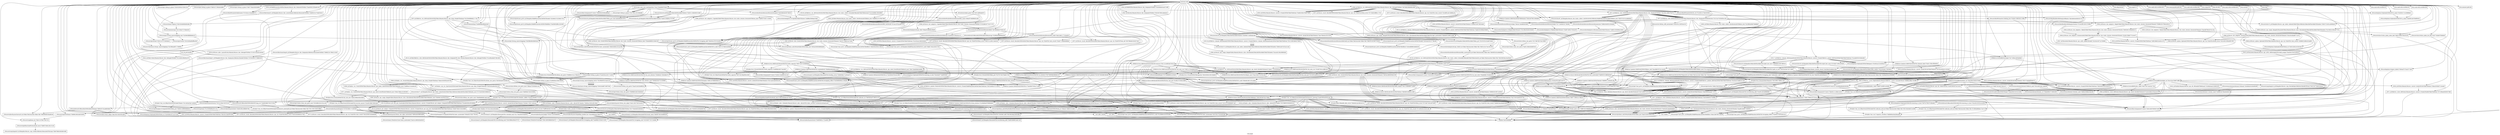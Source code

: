 digraph "Call graph" {
	label="Call graph";

	Node0x7fa055606950 [shape=record,label="{external node}"];
	Node0x7fa055606950 -> Node0x7fa0556069e0;
	Node0x7fa055606950 -> Node0x7fa055606d50;
	Node0x7fa055606950 -> Node0x7fa055606df0;
	Node0x7fa055606950 -> Node0x7fa0556071a0;
	Node0x7fa055606950 -> Node0x7fa055607200;
	Node0x7fa055606950 -> Node0x7fa055624950;
	Node0x7fa055606950 -> Node0x7fa055624cf0;
	Node0x7fa055606950 -> Node0x7fa055624e10;
	Node0x7fa055606950 -> Node0x7fa055625030;
	Node0x7fa055606950 -> Node0x7fa0556252c0;
	Node0x7fa055606950 -> Node0x7fa055625320;
	Node0x7fa055606950 -> Node0x7fa055625380;
	Node0x7fa055606950 -> Node0x7fa055625440;
	Node0x7fa055606950 -> Node0x7fa0556253e0;
	Node0x7fa055606950 -> Node0x7fa0556255c0;
	Node0x7fa055606950 -> Node0x7fa055625620;
	Node0x7fa055606950 -> Node0x7fa055625680;
	Node0x7fa055606950 -> Node0x7fa055625090;
	Node0x7fa055606950 -> Node0x7fa0556250f0;
	Node0x7fa055606950 -> Node0x7fa0556251b0;
	Node0x7fa055606950 -> Node0x7fa0556256e0;
	Node0x7fa055606950 -> Node0x7fa0556257a0;
	Node0x7fa055606950 -> Node0x7fa055625800;
	Node0x7fa055606950 -> Node0x7fa055625da0;
	Node0x7fa055606950 -> Node0x7fa055625e60;
	Node0x7fa055606950 -> Node0x7fa055625ec0;
	Node0x7fa055606950 -> Node0x7fa055625f80;
	Node0x7fa055606950 -> Node0x7fa055625210;
	Node0x7fa055606950 -> Node0x7fa055626100;
	Node0x7fa055606950 -> Node0x7fa055626160;
	Node0x7fa055606950 -> Node0x7fa055626220;
	Node0x7fa055606950 -> Node0x7fa055626280;
	Node0x7fa055606950 -> Node0x7fa055625740;
	Node0x7fa055606950 -> Node0x7fa055626420;
	Node0x7fa055606950 -> Node0x7fa055626480;
	Node0x7fa055606950 -> Node0x7fa0556262e0;
	Node0x7fa055606950 -> Node0x7fa0556263c0;
	Node0x7fa055606950 -> Node0x7fa055626590;
	Node0x7fa055606950 -> Node0x7fa055624ed0;
	Node0x7fa055606950 -> Node0x7fa055624d50;
	Node0x7fa055606950 -> Node0x7fa0556265f0;
	Node0x7fa055606950 -> Node0x7fa055626650;
	Node0x7fa055606950 -> Node0x7fa0556264e0;
	Node0x7fa055606950 -> Node0x7fa0556268c0;
	Node0x7fa055606950 -> Node0x7fa055626920;
	Node0x7fa055606950 -> Node0x7fa055626980;
	Node0x7fa055606950 -> Node0x7fa0556269e0;
	Node0x7fa055606950 -> Node0x7fa055624db0;
	Node0x7fa055606950 -> Node0x7fa055626a40;
	Node0x7fa055606950 -> Node0x7fa055626aa0;
	Node0x7fa055606950 -> Node0x7fa055626540;
	Node0x7fa055606950 -> Node0x7fa055626b80;
	Node0x7fa055606950 -> Node0x7fa055624e70;
	Node0x7fa055606950 -> Node0x7fa055625d40;
	Node0x7fa055606950 -> Node0x7fa055626be0;
	Node0x7fa055606950 -> Node0x7fa055626c40;
	Node0x7fa055606950 -> Node0x7fa055626ca0;
	Node0x7fa055606950 -> Node0x7fa055626d60;
	Node0x7fa055606950 -> Node0x7fa055626dc0;
	Node0x7fa055606950 -> Node0x7fa055626d00;
	Node0x7fa055606950 -> Node0x7fa055626e20;
	Node0x7fa055606950 -> Node0x7fa055626e80;
	Node0x7fa055606950 -> Node0x7fa055626f40;
	Node0x7fa055606950 -> Node0x7fa055626fa0;
	Node0x7fa055606950 -> Node0x7fa055627000;
	Node0x7fa055606950 -> Node0x7fa0556271e0;
	Node0x7fa055606950 -> Node0x7fa0556272a0;
	Node0x7fa055606950 -> Node0x7fa055627360;
	Node0x7fa055606950 -> Node0x7fa055627420;
	Node0x7fa055606950 -> Node0x7fa055606c20;
	Node0x7fa055606950 -> Node0x7fa0556274e0;
	Node0x7fa055606950 -> Node0x7fa0556275a0;
	Node0x7fa055606950 -> Node0x7fa055627060;
	Node0x7fa055606950 -> Node0x7fa055627970;
	Node0x7fa055606950 -> Node0x7fa055627300;
	Node0x7fa055606950 -> Node0x7fa0556273c0;
	Node0x7fa055606950 -> Node0x7fa055627480;
	Node0x7fa055606950 -> Node0x7fa0556279d0;
	Node0x7fa055606950 -> Node0x7fa055627a30;
	Node0x7fa055606950 -> Node0x7fa055627240;
	Node0x7fa055606950 -> Node0x7fa055627a90;
	Node0x7fa055606950 -> Node0x7fa055627af0;
	Node0x7fa055606950 -> Node0x7fa055627c30;
	Node0x7fa055606950 -> Node0x7fa055627d70;
	Node0x7fa055606950 -> Node0x7fa055628120;
	Node0x7fa055606950 -> Node0x7fa055628190;
	Node0x7fa055606950 -> Node0x7fa055628370;
	Node0x7fa055606950 -> Node0x7fa0556284b0;
	Node0x7fa055606950 -> Node0x7fa055628510;
	Node0x7fa055606950 -> Node0x7fa055628870;
	Node0x7fa055606950 -> Node0x7fa0556288d0;
	Node0x7fa055606950 -> Node0x7fa055628930;
	Node0x7fa055606950 -> Node0x7fa055628990;
	Node0x7fa055606950 -> Node0x7fa055624a20;
	Node0x7fa055606950 -> Node0x7fa055624890;
	Node0x7fa055606950 -> Node0x7fa055628c70;
	Node0x7fa055606950 -> Node0x7fa055628cd0;
	Node0x7fa055606950 -> Node0x7fa0556289f0;
	Node0x7fa055606950 -> Node0x7fa055628d30;
	Node0x7fa055606950 -> Node0x7fa055628f40;
	Node0x7fa055606950 -> Node0x7fa055628d90;
	Node0x7fa055606950 -> Node0x7fa055629110;
	Node0x7fa055606950 -> Node0x7fa055628fa0;
	Node0x7fa055606950 -> Node0x7fa055628b90;
	Node0x7fa055606950 -> Node0x7fa055629170;
	Node0x7fa055606950 -> Node0x7fa055624c50;
	Node0x7fa055606950 -> Node0x7fa055629340;
	Node0x7fa055606950 -> Node0x7fa055629400;
	Node0x7fa055606950 -> Node0x7fa0556294c0;
	Node0x7fa055606950 -> Node0x7fa055629520;
	Node0x7fa055606950 -> Node0x7fa055629580;
	Node0x7fa055606950 -> Node0x7fa055628450;
	Node0x7fa055606950 -> Node0x7fa055629640;
	Node0x7fa055606950 -> Node0x7fa0556296a0;
	Node0x7fa055606950 -> Node0x7fa055629700;
	Node0x7fa055606950 -> Node0x7fa0556249c0;
	Node0x7fa055606950 -> Node0x7fa0556297c0;
	Node0x7fa055606950 -> Node0x7fa055629820;
	Node0x7fa055606950 -> Node0x7fa055629880;
	Node0x7fa055606950 -> Node0x7fa055628290;
	Node0x7fa055606950 -> Node0x7fa055627100;
	Node0x7fa055606950 -> Node0x7fa0556299e0;
	Node0x7fa055606950 -> Node0x7fa055629a60;
	Node0x7fa055606950 -> Node0x7fa055629b40;
	Node0x7fa055606950 -> Node0x7fa055627780;
	Node0x7fa055606950 -> Node0x7fa055629ba0;
	Node0x7fa055606950 -> Node0x7fa055629c00;
	Node0x7fa055606950 -> Node0x7fa055629c60;
	Node0x7fa055606950 -> Node0x7fa0556285e0;
	Node0x7fa055606950 -> Node0x7fa055629cc0;
	Node0x7fa055606950 -> Node0x7fa055629da0;
	Node0x7fa055606950 -> Node0x7fa055629e20;
	Node0x7fa055606950 -> Node0x7fa055629ea0;
	Node0x7fa055606950 -> Node0x7fa055607260;
	Node0x7fa055606950 -> Node0x7fa055629f40;
	Node0x7fa055606950 -> Node0x7fa05562a020;
	Node0x7fa055606950 -> Node0x7fa05562a100;
	Node0x7fa055606950 -> Node0x7fa05562a180;
	Node0x7fa055606950 -> Node0x7fa05562a2e0;
	Node0x7fa055606950 -> Node0x7fa05562a940;
	Node0x7fa055606950 -> Node0x7fa05562aa00;
	Node0x7fa055606950 -> Node0x7fa05562aac0;
	Node0x7fa055606950 -> Node0x7fa05562ab80;
	Node0x7fa055606950 -> Node0x7fa05562ad20;
	Node0x7fa055606950 -> Node0x7fa05562abe0;
	Node0x7fa055606950 -> Node0x7fa05562ade0;
	Node0x7fa055606950 -> Node0x7fa05562aa60;
	Node0x7fa055606950 -> Node0x7fa05562ab20;
	Node0x7fa055606950 -> Node0x7fa05562b280;
	Node0x7fa055606950 -> Node0x7fa0556298e0;
	Node0x7fa055606950 -> Node0x7fa0556295e0;
	Node0x7fa055606950 -> Node0x7fa05562b670;
	Node0x7fa055606950 -> Node0x7fa05562b6d0;
	Node0x7fa055606950 -> Node0x7fa05562b790;
	Node0x7fa055606950 -> Node0x7fa055629ac0;
	Node0x7fa055606950 -> Node0x7fa05562b7f0;
	Node0x7fa055606950 -> Node0x7fa05562a9a0;
	Node0x7fa055606950 -> Node0x7fa05562ad80;
	Node0x7fa055606950 -> Node0x7fa05562bbc0;
	Node0x7fa055606950 -> Node0x7fa055606a40;
	Node0x7fa055606950 -> Node0x7fa055625fe0;
	Node0x7fa055606950 -> Node0x7fa05562bcb0;
	Node0x7fa055606950 -> Node0x7fa05562be10;
	Node0x7fa055606950 -> Node0x7fa05562c2a0;
	Node0x7fa055606950 -> Node0x7fa05562c300;
	Node0x7fa055606950 -> Node0x7fa05562c360;
	Node0x7fa055606950 -> Node0x7fa05562c3c0;
	Node0x7fa055606950 -> Node0x7fa05562c4a0;
	Node0x7fa055606950 -> Node0x7fa05562c5a0;
	Node0x7fa055606950 -> Node0x7fa05562c600;
	Node0x7fa055606950 -> Node0x7fa05562c960;
	Node0x7fa055606950 -> Node0x7fa055606ba0;
	Node0x7fa055606950 -> Node0x7fa05562c8a0;
	Node0x7fa055606950 -> Node0x7fa055606b40;
	Node0x7fa055606950 -> Node0x7fa05562c540;
	Node0x7fa055606950 -> Node0x7fa05562bd90;
	Node0x7fa055606950 -> Node0x7fa05562d590;
	Node0x7fa055606950 -> Node0x7fa05562cd70;
	Node0x7fa055606950 -> Node0x7fa05562d110;
	Node0x7fa055606950 -> Node0x7fa05562d230;
	Node0x7fa055606950 -> Node0x7fa05562cee0;
	Node0x7fa055606950 -> Node0x7fa055606f90;
	Node0x7fa055606950 -> Node0x7fa05562d5f0;
	Node0x7fa055606950 -> Node0x7fa05562bd10;
	Node0x7fa055606950 -> Node0x7fa05562d9c0;
	Node0x7fa055606950 -> Node0x7fa05562daa0;
	Node0x7fa055606950 -> Node0x7fa05562df20;
	Node0x7fa055606950 -> Node0x7fa05562d7a0;
	Node0x7fa055606950 -> Node0x7fa055624830;
	Node0x7fa055606950 -> Node0x7fa05562c670;
	Node0x7fa055606950 -> Node0x7fa05562c900;
	Node0x7fa055606950 -> Node0x7fa055606e50;
	Node0x7fa055606950 -> Node0x7fa05562d650;
	Node0x7fa055606950 -> Node0x7fa05562c420;
	Node0x7fa055606950 -> Node0x7fa05562ccd0;
	Node0x7fa055606950 -> Node0x7fa055606f30;
	Node0x7fa055606950 -> Node0x7fa055606ed0;
	Node0x7fa055606950 -> Node0x7fa055606ff0;
	Node0x7fa055606950 -> Node0x7fa05562e080;
	Node0x7fa055606950 -> Node0x7fa05562ebd0;
	Node0x7fa055606950 -> Node0x7fa05562d2d0;
	Node0x7fa055606950 -> Node0x7fa05562ea70;
	Node0x7fa055606950 -> Node0x7fa05562e410;
	Node0x7fa055606950 -> Node0x7fa05562ce00;
	Node0x7fa055606950 -> Node0x7fa05562d860;
	Node0x7fa055606950 -> Node0x7fa05562e0b0;
	Node0x7fa055606950 -> Node0x7fa05562d530;
	Node0x7fa055606950 -> Node0x7fa05562eda0;
	Node0x7fa055606950 -> Node0x7fa05562c1b0;
	Node0x7fa055606950 -> Node0x7fa05562b730;
	Node0x7fa055606950 -> Node0x7fa05562ba50;
	Node0x7fa055606950 -> Node0x7fa0556277e0;
	Node0x7fa055606950 -> Node0x7fa055628640;
	Node0x7fa055606950 -> Node0x7fa05562c110;
	Node0x7fa055606950 -> Node0x7fa05562b930;
	Node0x7fa055606950 -> Node0x7fa0556276a0;
	Node0x7fa055606950 -> Node0x7fa05562b8d0;
	Node0x7fa055606950 -> Node0x7fa05562b990;
	Node0x7fa055606950 -> Node0x7fa055628580;
	Node0x7fa055606950 -> Node0x7fa055627910;
	Node0x7fa055606950 -> Node0x7fa055625f20;
	Node0x7fa055606950 -> Node0x7fa05562c240;
	Node0x7fa055606950 -> Node0x7fa05562f100;
	Node0x7fa055606950 -> Node0x7fa05562c1e0;
	Node0x7fa055606950 -> Node0x7fa055625e00;
	Node0x7fa055606950 -> Node0x7fa05562ce60;
	Node0x7fa055606950 -> Node0x7fa05562bc30;
	Node0x7fa055606950 -> Node0x7fa05562f020;
	Node0x7fa055606950 -> Node0x7fa055627600;
	Node0x7fa055606950 -> Node0x7fa05562f2e0;
	Node0x7fa055606950 -> Node0x7fa05562a1e0;
	Node0x7fa055606950 -> Node0x7fa05562f530;
	Node0x7fa055606950 -> Node0x7fa05562f5e0;
	Node0x7fa055606950 -> Node0x7fa0556292e0;
	Node0x7fa055606950 -> Node0x7fa055629460;
	Node0x7fa055606950 -> Node0x7fa05562e500;
	Node0x7fa055606950 -> Node0x7fa05562f230;
	Node0x7fa055606950 -> Node0x7fa05562fa60;
	Node0x7fa055606950 -> Node0x7fa05562fac0;
	Node0x7fa055606950 -> Node0x7fa055629d20;
	Node0x7fa055606950 -> Node0x7fa055627540;
	Node0x7fa055606950 -> Node0x7fa055606aa0;
	Node0x7fa055606950 -> Node0x7fa05562f590;
	Node0x7fa055606950 -> Node0x7fa05562fba0;
	Node0x7fa055606950 -> Node0x7fa05562fcd0;
	Node0x7fa055606950 -> Node0x7fa0556293a0;
	Node0x7fa055606950 -> Node0x7fa055630380;
	Node0x7fa055606950 -> Node0x7fa055630440;
	Node0x7fa055606950 -> Node0x7fa0556304a0;
	Node0x7fa055606950 -> Node0x7fa055607070;
	Node0x7fa055606950 -> Node0x7fa055630720;
	Node0x7fa055606950 -> Node0x7fa0556248f0;
	Node0x7fa055606950 -> Node0x7fa055624fd0;
	Node0x7fa055606950 -> Node0x7fa055607300;
	Node0x7fa055606950 -> Node0x7fa0556307c0;
	Node0x7fa055606950 -> Node0x7fa055630820;
	Node0x7fa055606950 -> Node0x7fa055630880;
	Node0x7fa055606950 -> Node0x7fa0556308e0;
	Node0x7fa055606950 -> Node0x7fa055630940;
	Node0x7fa055606950 -> Node0x7fa0556309a0;
	Node0x7fa055606950 -> Node0x7fa055630a00;
	Node0x7fa055606950 -> Node0x7fa055629760;
	Node0x7fa055606950 -> Node0x7fa055630a80;
	Node0x7fa055606950 -> Node0x7fa055629960;
	Node0x7fa055606950 -> Node0x7fa055630b20;
	Node0x7fa055606950 -> Node0x7fa055630ba0;
	Node0x7fa055606950 -> Node0x7fa055629fa0;
	Node0x7fa055606950 -> Node0x7fa05562a080;
	Node0x7fa055606950 -> Node0x7fa05562a340;
	Node0x7fa055606950 -> Node0x7fa055628df0;
	Node0x7fa055606950 -> Node0x7fa05562aea0;
	Node0x7fa055606950 -> Node0x7fa05562af80;
	Node0x7fa055606950 -> Node0x7fa05562b060;
	Node0x7fa055606950 -> Node0x7fa05562b140;
	Node0x7fa055606950 -> Node0x7fa05562b370;
	Node0x7fa055606950 -> Node0x7fa05562b3d0;
	Node0x7fa055606950 -> Node0x7fa055630d40;
	Node0x7fa055606950 -> Node0x7fa05562bee0;
	Node0x7fa055606950 -> Node0x7fa055630de0;
	Node0x7fa055606950 -> Node0x7fa05562be70;
	Node0x7fa055606950 -> Node0x7fa055630e60;
	Node0x7fa055606950 -> Node0x7fa055630ee0;
	Node0x7fa055606950 -> Node0x7fa055630f40;
	Node0x7fa055606950 -> Node0x7fa05562da20;
	Node0x7fa055606950 -> Node0x7fa05562ef90;
	Node0x7fa055606950 -> Node0x7fa05562f080;
	Node0x7fa055606950 -> Node0x7fa055631000;
	Node0x7fa055606950 -> Node0x7fa05562f290;
	Node0x7fa055606950 -> Node0x7fa055630170;
	Node0x7fa055606950 -> Node0x7fa055630250;
	Node0x7fa055606950 -> Node0x7fa0556303e0;
	Node0x7fa055606950 -> Node0x7fa055631100;
	Node0x7fa055625620 [shape=record,label="{_ZN4core3fmt10ArgumentV13new17h35426c247f0add52E}"];
	Node0x7fa055625680 [shape=record,label="{_ZN4core3fmt10ArgumentV13new17h8e065e919b3a69eaE}"];
	Node0x7fa055625090 [shape=record,label="{_ZN4core3fmt10ArgumentV13new17hbe83c11c3fe61453E}"];
	Node0x7fa0556250f0 [shape=record,label="{_ZN4core3fmt10ArgumentV13new17hd3c5dd7f380007edE}"];
	Node0x7fa055625150 [shape=record,label="{_ZN4core3fmt9Arguments6new_v117h9da0472da5dee03aE}"];
	Node0x7fa0556251b0 [shape=record,label="{_ZN4core3mem4drop17h4696efbed8fadcb4E}"];
	Node0x7fa0556251b0 -> Node0x7fa055625210;
	Node0x7fa0556256e0 [shape=record,label="{_ZN4core3mem4swap17h2153da37570deeb2E}"];
	Node0x7fa0556256e0 -> Node0x7fa055625740;
	Node0x7fa0556257a0 [shape=record,label="{_ZN4core3mem6forget17h725688bf0cca25b3E}"];
	Node0x7fa055625800 [shape=record,label="{_ZN4core3mem7replace17h819284890fe983dbE}"];
	Node0x7fa055625800 -> Node0x7fa0556256e0;
	Node0x7fa055625860 [shape=record,label="{_ZN4core3num12NonZeroUsize13new_unchecked17ha3ce1e963d2be843E}"];
	Node0x7fa0556258c0 [shape=record,label="{_ZN4core3num12NonZeroUsize3get17hdc1e8026bb9458a7E}"];
	Node0x7fa055625920 [shape=record,label="{_ZN4core3num23_$LT$impl$u20$isize$GT$15overflowing_add17h2af5ccefc4d99986E}"];
	Node0x7fa055625980 [shape=record,label="{_ZN4core3num23_$LT$impl$u20$usize$GT$10count_ones17h95f0730c544d6d2eE}"];
	Node0x7fa055626920 [shape=record,label="{_ZN4core3ptr7mut_ptr31_$LT$impl$u20$$BP$mut$u20$T$GT$6offset17hbd500e3f2b21995cE}"];
	Node0x7fa0556259e0 [shape=record,label="{_ZN4core3num23_$LT$impl$u20$usize$GT$11checked_add17h91062edaa248558fE}"];
	Node0x7fa0556259e0 -> Node0x7fa055625a40;
	Node0x7fa055625aa0 [shape=record,label="{_ZN4core3num23_$LT$impl$u20$usize$GT$11checked_mul17h1179a439c816ad03E}"];
	Node0x7fa055625aa0 -> Node0x7fa055625b00;
	Node0x7fa055625b60 [shape=record,label="{_ZN4core3num23_$LT$impl$u20$usize$GT$12wrapping_add17had9dbc5526e3152fE}"];
	Node0x7fa055625bc0 [shape=record,label="{_ZN4core3num23_$LT$impl$u20$usize$GT$12wrapping_sub17h1f3c9677d747e9dbE}"];
	Node0x7fa055625c20 [shape=record,label="{_ZN4core3num23_$LT$impl$u20$usize$GT$14trailing_zeros17h08938ba71a305a87E}"];
	Node0x7fa055625c80 [shape=record,label="{_ZN4core3num23_$LT$impl$u20$usize$GT$15is_power_of_two17heff05de3dc223419E}"];
	Node0x7fa055625c80 -> Node0x7fa055625980;
	Node0x7fa055625a40 [shape=record,label="{_ZN4core3num23_$LT$impl$u20$usize$GT$15overflowing_add17hefd55b86914ad114E}"];
	Node0x7fa055625b00 [shape=record,label="{_ZN4core3num23_$LT$impl$u20$usize$GT$15overflowing_mul17h3e2fd6ea58a5cf71E}"];
	Node0x7fa055625ce0 [shape=record,label="{_ZN4core3ops8function6FnOnce9call_once17h8d16b4deecd276e5E}"];
	Node0x7fa055625ce0 -> Node0x7fa055625d40;
	Node0x7fa055625560 [shape=record,label="{_ZN4core3ops8function6FnOnce9call_once17hd6d73e6ecc8e1314E}"];
	Node0x7fa055625560 -> Node0x7fa0556254a0;
	Node0x7fa055625da0 [shape=record,label="{_ZN4core3ptr13drop_in_place17h26bd4ea104b106e9E}"];
	Node0x7fa055625da0 -> Node0x7fa055625e00;
	Node0x7fa055625e60 [shape=record,label="{_ZN4core3ptr13drop_in_place17h50528563a7d26474E}"];
	Node0x7fa055625ec0 [shape=record,label="{_ZN4core3ptr13drop_in_place17h527f0cc105106ed6E}"];
	Node0x7fa055625ec0 -> Node0x7fa055625f20;
	Node0x7fa055625f80 [shape=record,label="{_ZN4core3ptr13drop_in_place17hb02e72766c6e386fE}"];
	Node0x7fa055625210 [shape=record,label="{_ZN4core3ptr13drop_in_place17hca92d2a193171cb5E}"];
	Node0x7fa055625210 -> Node0x7fa055625fe0;
	Node0x7fa055625210 -> Node0x7fa055625da0;
	Node0x7fa055625210 -> Node0x7fa055625da0;
	Node0x7fa055626100 [shape=record,label="{_ZN4core3ptr13drop_in_place17hd0770dacf4595dddE}"];
	Node0x7fa055626160 [shape=record,label="{_ZN4core3ptr19swap_nonoverlapping17h82f6b0d9cbfdef3aE}"];
	Node0x7fa055626160 -> Node0x7fa0556261c0;
	Node0x7fa055626220 [shape=record,label="{_ZN4core3ptr20slice_from_raw_parts17h096d914b523d4d3eE}"];
	Node0x7fa055626280 [shape=record,label="{_ZN4core3ptr20slice_from_raw_parts17ha91c58de5deb8f10E}"];
	Node0x7fa055625740 [shape=record,label="{_ZN4core3ptr23swap_nonoverlapping_one17hc09e0dfbfb9defa7E}"];
	Node0x7fa055625740 -> Node0x7fa055626160;
	Node0x7fa055625740 -> Node0x7fa0556262e0;
	Node0x7fa055625740 -> Node0x7fa055625320;
	Node0x7fa055625740 -> Node0x7fa0556263c0;
	Node0x7fa055626420 [shape=record,label="{_ZN4core3ptr24slice_from_raw_parts_mut17h55d8fe1b5c352a14E}"];
	Node0x7fa055626480 [shape=record,label="{_ZN4core3ptr24slice_from_raw_parts_mut17hb6f48a7e0e55f2fbE}"];
	Node0x7fa0556261c0 [shape=record,label="{_ZN4core3ptr25swap_nonoverlapping_bytes17he28bd3f23c3ae3c2E}"];
	Node0x7fa0556261c0 -> Node0x7fa0556264e0;
	Node0x7fa0556261c0 -> Node0x7fa0556264e0;
	Node0x7fa0556261c0 -> Node0x7fa0556252c0;
	Node0x7fa0556261c0 -> Node0x7fa0556252c0;
	Node0x7fa0556261c0 -> Node0x7fa0556252c0;
	Node0x7fa0556261c0 -> Node0x7fa0556264e0;
	Node0x7fa0556261c0 -> Node0x7fa0556264e0;
	Node0x7fa0556261c0 -> Node0x7fa0556252c0;
	Node0x7fa0556261c0 -> Node0x7fa0556252c0;
	Node0x7fa0556261c0 -> Node0x7fa0556252c0;
	Node0x7fa0556262e0 [shape=record,label="{_ZN4core3ptr4read17hf1b11ec747b95b8cE}"];
	Node0x7fa0556262e0 -> Node0x7fa055625320;
	Node0x7fa0556263c0 [shape=record,label="{_ZN4core3ptr5write17h532d36a66eff6a56E}"];
	Node0x7fa055626590 [shape=record,label="{_ZN4core3ptr5write17h66a794033b3aa719E}"];
	Node0x7fa055624ed0 [shape=record,label="{_ZN4core3ptr6unique15Unique$LT$T$GT$13new_unchecked17h64a8247d4477f919E}"];
	Node0x7fa055624d50 [shape=record,label="{_ZN4core3ptr6unique15Unique$LT$T$GT$6as_ptr17h9d3e146f606dbb9cE}"];
	Node0x7fa0556265f0 [shape=record,label="{_ZN4core3ptr7mut_ptr31_$LT$impl$u20$$BP$mut$u20$T$GT$12wrapping_add17hd8eed9c12af977d7E}"];
	Node0x7fa0556265f0 -> Node0x7fa055626650;
	Node0x7fa055626650 [shape=record,label="{_ZN4core3ptr7mut_ptr31_$LT$impl$u20$$BP$mut$u20$T$GT$15wrapping_offset17h4e65a72b2f2a03c2E}"];
	Node0x7fa0556264e0 [shape=record,label="{_ZN4core3ptr7mut_ptr31_$LT$impl$u20$$BP$mut$u20$T$GT$3add17h47629849bec4d0ccE}"];
	Node0x7fa0556264e0 -> Node0x7fa0556268c0;
	Node0x7fa0556268c0 [shape=record,label="{_ZN4core3ptr7mut_ptr31_$LT$impl$u20$$BP$mut$u20$T$GT$6offset17hb415b67f057a95feE}"];
	Node0x7fa055626980 [shape=record,label="{_ZN4core3ptr7mut_ptr31_$LT$impl$u20$$BP$mut$u20$T$GT$7is_null17hbbf17ebc42934755E}"];
	Node0x7fa0556269e0 [shape=record,label="{_ZN4core3ptr7mut_ptr31_$LT$impl$u20$$BP$mut$u20$T$GT$7is_null17hc3d8992a3e3044afE}"];
	Node0x7fa055624db0 [shape=record,label="{_ZN4core3ptr8non_null16NonNull$LT$T$GT$13new_unchecked17h87381e75a5a0d28dE}"];
	Node0x7fa055626a40 [shape=record,label="{_ZN4core3ptr8non_null16NonNull$LT$T$GT$13new_unchecked17hbb3e0d841d1eac08E}"];
	Node0x7fa055626aa0 [shape=record,label="{_ZN4core3ptr8non_null16NonNull$LT$T$GT$3new17h4b4fc4b1b19ca877E}"];
	Node0x7fa055626aa0 -> Node0x7fa0556269e0;
	Node0x7fa055626aa0 -> Node0x7fa055624db0;
	Node0x7fa055626540 [shape=record,label="{_ZN4core3ptr8non_null16NonNull$LT$T$GT$4cast17h287f5fa35d5e202dE}"];
	Node0x7fa055626540 -> Node0x7fa055624e70;
	Node0x7fa055626540 -> Node0x7fa055624db0;
	Node0x7fa055626b80 [shape=record,label="{_ZN4core3ptr8non_null16NonNull$LT$T$GT$6as_ptr17h82a029658d66dafeE}"];
	Node0x7fa055624e70 [shape=record,label="{_ZN4core3ptr8non_null16NonNull$LT$T$GT$6as_ptr17hae322dc61f8bd28eE}"];
	Node0x7fa055625d40 [shape=record,label="{_ZN4core3ptr8non_null16NonNull$LT$T$GT$8dangling17hdf479b54ef083506E}"];
	Node0x7fa055625d40 -> Node0x7fa055624db0;
	Node0x7fa055626be0 [shape=record,label="{_ZN4core3ptr9const_ptr33_$LT$impl$u20$$BP$const$u20$T$GT$12wrapping_add17h9c65ec2f7b791bf5E}"];
	Node0x7fa055626be0 -> Node0x7fa055626c40;
	Node0x7fa055626c40 [shape=record,label="{_ZN4core3ptr9const_ptr33_$LT$impl$u20$$BP$const$u20$T$GT$15wrapping_offset17h459d0b080a12e8adE}"];
	Node0x7fa055626ca0 [shape=record,label="{_ZN4core3ptr9const_ptr33_$LT$impl$u20$$BP$const$u20$T$GT$3add17h2d49437422b94575E}"];
	Node0x7fa055626ca0 -> Node0x7fa055626d00;
	Node0x7fa055626d60 [shape=record,label="{_ZN4core3ptr9const_ptr33_$LT$impl$u20$$BP$const$u20$T$GT$3add17h454a4c04147786c9E}"];
	Node0x7fa055626d60 -> Node0x7fa055626dc0;
	Node0x7fa055626dc0 [shape=record,label="{_ZN4core3ptr9const_ptr33_$LT$impl$u20$$BP$const$u20$T$GT$6offset17hc6e4fbf68546dd33E}"];
	Node0x7fa055626d00 [shape=record,label="{_ZN4core3ptr9const_ptr33_$LT$impl$u20$$BP$const$u20$T$GT$6offset17he00905df9cc5d160E}"];
	Node0x7fa055626e20 [shape=record,label="{_ZN4core3ptr9const_ptr33_$LT$impl$u20$$BP$const$u20$T$GT$7is_null17h3072579dc9ced00bE}"];
	Node0x7fa055626e80 [shape=record,label="{_ZN4core3ptr9const_ptr33_$LT$impl$u20$$BP$const$u20$T$GT$7is_null17hfe4b016b7a7b14b0E}"];
	Node0x7fa055626ee0 [shape=record,label="{_ZN4core3str19from_utf8_unchecked17hc4b76c1282f2ee31E}"];
	Node0x7fa055626f40 [shape=record,label="{_ZN4core4cell19UnsafeCell$LT$T$GT$3get17hada39452452e2cb9E}"];
	Node0x7fa055626fa0 [shape=record,label="{_ZN4core4iter6traits8iterator8Iterator4fold17h878d4fabc0763813E}"];
	Node0x7fa055626fa0 -> Node0x7fa055627000;
	Node0x7fa055626fa0 -> Node0x7fa055627060;
	Node0x7fa055626fa0 -> Node0x7fa055627100;
	Node0x7fa055627000 [shape=record,label="{_ZN4core4iter6traits8iterator8Iterator4fold2ok17h2ef59e7b78dc3b11E}"];
	Node0x7fa0556271e0 [shape=record,label="{_ZN4core4iter6traits8iterator8Iterator4fold2ok28_$u7b$$u7b$closure$u7d$$u7d$17h891f51d258072b30E}"];
	Node0x7fa0556271e0 -> Node0x7fa055627240;
	Node0x7fa0556272a0 [shape=record,label="{_ZN4core4iter6traits8iterator8Iterator4skip17hbcb474849f83629dE}"];
	Node0x7fa0556272a0 -> Node0x7fa055627300;
	Node0x7fa055627360 [shape=record,label="{_ZN4core4iter6traits8iterator8Iterator4take17h1714e94919170838E}"];
	Node0x7fa055627360 -> Node0x7fa0556273c0;
	Node0x7fa055627420 [shape=record,label="{_ZN4core4iter6traits8iterator8Iterator6copied17h4b2b66c6e5875661E}"];
	Node0x7fa055627420 -> Node0x7fa055627480;
	Node0x7fa055606c20 [shape=record,label="{_ZN4core4iter6traits8iterator8Iterator8for_each17h6ea87494f66081e6E}"];
	Node0x7fa055606c20 -> Node0x7fa0556274e0;
	Node0x7fa055606c20 -> Node0x7fa055627540;
	Node0x7fa0556274e0 [shape=record,label="{_ZN4core4iter6traits8iterator8Iterator8for_each4call17h7eecc87fa2a967e7E}"];
	Node0x7fa0556275a0 [shape=record,label="{_ZN4core4iter6traits8iterator8Iterator8for_each4call28_$u7b$$u7b$closure$u7d$$u7d$17h9e0955e3ca9a6bfdE}"];
	Node0x7fa0556275a0 -> Node0x7fa055606d50;
	Node0x7fa055627060 [shape=record,label="{_ZN4core4iter6traits8iterator8Iterator8try_fold17heb148d117752b4f3E}"];
	Node0x7fa055627060 -> Node0x7fa055627600;
	Node0x7fa055627060 -> Node0x7fa0556271e0;
	Node0x7fa055627060 -> Node0x7fa0556276a0;
	Node0x7fa055627060 -> Node0x7fa055627780;
	Node0x7fa055627060 -> Node0x7fa0556277e0;
	Node0x7fa055627060 -> Node0x7fa055627910;
	Node0x7fa055627970 [shape=record,label="{_ZN4core4iter6traits8iterator8Iterator9enumerate17h6b0c64ef54183ebdE}"];
	Node0x7fa055627970 -> Node0x7fa0556279d0;
	Node0x7fa055627300 [shape=record,label="{_ZN4core4iter8adapters13Skip$LT$I$GT$3new17h51df4c63e9c026e0E}"];
	Node0x7fa0556273c0 [shape=record,label="{_ZN4core4iter8adapters13Take$LT$I$GT$3new17h490740922791fa25E}"];
	Node0x7fa055627480 [shape=record,label="{_ZN4core4iter8adapters15Copied$LT$I$GT$3new17heff8dcf3b8dad76bE}"];
	Node0x7fa0556279d0 [shape=record,label="{_ZN4core4iter8adapters18Enumerate$LT$I$GT$3new17haf6c3195d09ee206E}"];
	Node0x7fa055627a30 [shape=record,label="{_ZN4core4iter8adapters9copy_fold17h9aa91d9b6decfbefE}"];
	Node0x7fa055627240 [shape=record,label="{_ZN4core4iter8adapters9copy_fold28_$u7b$$u7b$closure$u7d$$u7d$17h853c24c75ec50478E}"];
	Node0x7fa055627240 -> Node0x7fa0556275a0;
	Node0x7fa055627a90 [shape=record,label="{_ZN4core4sync6atomic10atomic_and17hf86e03fdbbc0da58E}"];
	Node0x7fa055627af0 [shape=record,label="{_ZN4core4sync6atomic11atomic_load17h368f19e780ad4464E}"];
	Node0x7fa055627af0 -> Node0x7fa055624fd0;
	Node0x7fa055627af0 -> Node0x7fa055624fd0;
	Node0x7fa055627700 [shape=record,label="{_ZN4core4sync6atomic8AtomicU84load17h0499a03e3ebe6b46E}"];
	Node0x7fa055627700 -> Node0x7fa055626f40;
	Node0x7fa055627700 -> Node0x7fa055627af0;
	Node0x7fa055627bd0 [shape=record,label="{_ZN4core4sync6atomic8AtomicU88fetch_or17hdbf7382490790e5cE}"];
	Node0x7fa055627bd0 -> Node0x7fa055626f40;
	Node0x7fa055627bd0 -> Node0x7fa055627c30;
	Node0x7fa055627cd0 [shape=record,label="{_ZN4core4sync6atomic8AtomicU89fetch_and17h5ce495309c7b8fc6E}"];
	Node0x7fa055627cd0 -> Node0x7fa055626f40;
	Node0x7fa055627cd0 -> Node0x7fa055627a90;
	Node0x7fa055627c30 [shape=record,label="{_ZN4core4sync6atomic9atomic_or17h8a8efb3571080459E}"];
	Node0x7fa055627d70 [shape=record,label="{_ZN4core5alloc10size_align17h8c204218a5030cabE}"];
	Node0x7fa055627dd0 [shape=record,label="{_ZN4core5alloc6Layout15from_size_align17h40c15b575b52ea5eE}"];
	Node0x7fa055627dd0 -> Node0x7fa055625c80;
	Node0x7fa055627dd0 -> Node0x7fa055627e30;
	Node0x7fa055627ed0 [shape=record,label="{_ZN4core5alloc6Layout18padding_needed_for17he5e99d5e0e70ba57E}"];
	Node0x7fa055627ed0 -> Node0x7fa055627f30;
	Node0x7fa055627ed0 -> Node0x7fa055625b60;
	Node0x7fa055627ed0 -> Node0x7fa055625bc0;
	Node0x7fa055627ed0 -> Node0x7fa055625bc0;
	Node0x7fa055627ed0 -> Node0x7fa055625bc0;
	Node0x7fa055627e30 [shape=record,label="{_ZN4core5alloc6Layout25from_size_align_unchecked17hf604e8e3ffd3bafdE}"];
	Node0x7fa055627e30 -> Node0x7fa055625860;
	Node0x7fa055628120 [shape=record,label="{_ZN4core5alloc6Layout3new17he6419f1e58fb0976E}"];
	Node0x7fa055628120 -> Node0x7fa055627d70;
	Node0x7fa055628120 -> Node0x7fa055627e30;
	Node0x7fa055627f30 [shape=record,label="{_ZN4core5alloc6Layout4size17h0df3663cc725ad65E}"];
	Node0x7fa055627fc0 [shape=record,label="{_ZN4core5alloc6Layout5align17h54a723cf358fef00E}"];
	Node0x7fa055627fc0 -> Node0x7fa0556258c0;
	Node0x7fa055628190 [shape=record,label="{_ZN4core5alloc6Layout5array17h22cccebac1dc551eE}"];
	Node0x7fa055628190 -> Node0x7fa055628120;
	Node0x7fa055628190 -> Node0x7fa0556281f0;
	Node0x7fa055628190 -> Node0x7fa055628290;
	Node0x7fa055628370 [shape=record,label="{_ZN4core5alloc6Layout5array28_$u7b$$u7b$closure$u7d$$u7d$17h98386af454bafd53E}"];
	Node0x7fa0556281f0 [shape=record,label="{_ZN4core5alloc6Layout6repeat17h7032389c17126203E}"];
	Node0x7fa0556281f0 -> Node0x7fa055627f30;
	Node0x7fa0556281f0 -> Node0x7fa055627fc0;
	Node0x7fa0556281f0 -> Node0x7fa055627ed0;
	Node0x7fa0556281f0 -> Node0x7fa0556259e0;
	Node0x7fa0556281f0 -> Node0x7fa055628450;
	Node0x7fa0556281f0 -> Node0x7fa055628580;
	Node0x7fa0556281f0 -> Node0x7fa0556285e0;
	Node0x7fa0556281f0 -> Node0x7fa055628640;
	Node0x7fa0556281f0 -> Node0x7fa055625aa0;
	Node0x7fa0556281f0 -> Node0x7fa055628450;
	Node0x7fa0556281f0 -> Node0x7fa055628580;
	Node0x7fa0556281f0 -> Node0x7fa0556285e0;
	Node0x7fa0556281f0 -> Node0x7fa055628640;
	Node0x7fa0556281f0 -> Node0x7fa055627fc0;
	Node0x7fa0556281f0 -> Node0x7fa055627e30;
	Node0x7fa0556284b0 [shape=record,label="{_ZN4core5slice14from_raw_parts17h2739678b73ee106bE}"];
	Node0x7fa0556284b0 -> Node0x7fa055626280;
	Node0x7fa055628510 [shape=record,label="{_ZN4core5slice14from_raw_parts17haa32c9cf34feff05E}"];
	Node0x7fa055628510 -> Node0x7fa055626220;
	Node0x7fa055628870 [shape=record,label="{_ZN4core5slice18from_raw_parts_mut17hbd0b890897a6331bE}"];
	Node0x7fa055628870 -> Node0x7fa055626420;
	Node0x7fa0556288d0 [shape=record,label="{_ZN4core5slice18from_raw_parts_mut17hfbaa37fc95b83e1eE}"];
	Node0x7fa0556288d0 -> Node0x7fa055626480;
	Node0x7fa055628930 [shape=record,label="{_ZN4core5slice29_$LT$impl$u20$$u5b$T$u5d$$GT$10as_mut_ptr17h1502f1ae642a1a57E}"];
	Node0x7fa055628990 [shape=record,label="{_ZN4core5slice29_$LT$impl$u20$$u5b$T$u5d$$GT$12split_at_mut17h0c2bc5b472f17c96E}"];
	Node0x7fa055628990 -> Node0x7fa0556289f0;
	Node0x7fa055628990 -> Node0x7fa055628930;
	Node0x7fa055628990 -> Node0x7fa055628870;
	Node0x7fa055628990 -> Node0x7fa055624fd0;
	Node0x7fa055628990 -> Node0x7fa0556264e0;
	Node0x7fa055628990 -> Node0x7fa055628870;
	Node0x7fa055624a20 [shape=record,label="{_ZN4core5slice29_$LT$impl$u20$$u5b$T$u5d$$GT$14split_last_mut17h998d6e2e067d9f52E}"];
	Node0x7fa055624a20 -> Node0x7fa0556289f0;
	Node0x7fa055624a20 -> Node0x7fa055628990;
	Node0x7fa055624a20 -> Node0x7fa0556248f0;
	Node0x7fa055624890 [shape=record,label="{_ZN4core5slice29_$LT$impl$u20$$u5b$T$u5d$$GT$15split_first_mut17h74eda71ef0c4c95dE}"];
	Node0x7fa055624890 -> Node0x7fa055628b90;
	Node0x7fa055624890 -> Node0x7fa055628990;
	Node0x7fa055624890 -> Node0x7fa0556248f0;
	Node0x7fa055628c70 [shape=record,label="{_ZN4core5slice29_$LT$impl$u20$$u5b$T$u5d$$GT$3len17h27704e0e835385b4E}"];
	Node0x7fa055628cd0 [shape=record,label="{_ZN4core5slice29_$LT$impl$u20$$u5b$T$u5d$$GT$3len17ha63130db8ca75220E}"];
	Node0x7fa0556289f0 [shape=record,label="{_ZN4core5slice29_$LT$impl$u20$$u5b$T$u5d$$GT$3len17hdf96e2c9ab468676E}"];
	Node0x7fa055628d30 [shape=record,label="{_ZN4core5slice29_$LT$impl$u20$$u5b$T$u5d$$GT$4iter17h059927c5df3dd336E}"];
	Node0x7fa055628d30 -> Node0x7fa055628d90;
	Node0x7fa055628d30 -> Node0x7fa055626e80;
	Node0x7fa055628d30 -> Node0x7fa0556289f0;
	Node0x7fa055628d30 -> Node0x7fa0556289f0;
	Node0x7fa055628d30 -> Node0x7fa055626be0;
	Node0x7fa055628d30 -> Node0x7fa055626d60;
	Node0x7fa055628d30 -> Node0x7fa055624db0;
	Node0x7fa055628f40 [shape=record,label="{_ZN4core5slice29_$LT$impl$u20$$u5b$T$u5d$$GT$4iter17h405113dd406552ddE}"];
	Node0x7fa055628f40 -> Node0x7fa055628fa0;
	Node0x7fa055628f40 -> Node0x7fa055626e20;
	Node0x7fa055628f40 -> Node0x7fa055628cd0;
	Node0x7fa055628f40 -> Node0x7fa055628cd0;
	Node0x7fa055628f40 -> Node0x7fa055626be0;
	Node0x7fa055628f40 -> Node0x7fa055626ca0;
	Node0x7fa055628f40 -> Node0x7fa055626a40;
	Node0x7fa055628d90 [shape=record,label="{_ZN4core5slice29_$LT$impl$u20$$u5b$T$u5d$$GT$6as_ptr17h235353c42a8d7839E}"];
	Node0x7fa055629110 [shape=record,label="{_ZN4core5slice29_$LT$impl$u20$$u5b$T$u5d$$GT$6as_ptr17h50d35c405bde8b7bE}"];
	Node0x7fa055628fa0 [shape=record,label="{_ZN4core5slice29_$LT$impl$u20$$u5b$T$u5d$$GT$6as_ptr17h87c640e994952ef1E}"];
	Node0x7fa055628b90 [shape=record,label="{_ZN4core5slice29_$LT$impl$u20$$u5b$T$u5d$$GT$8is_empty17he5c8546a1790586cE}"];
	Node0x7fa055628b90 -> Node0x7fa0556289f0;
	Node0x7fa055629170 [shape=record,label="{_ZN4core5slice29_$LT$impl$u20$$u5b$T$u5d$$GT$8iter_mut17h11e3ad19cbcc0703E}"];
	Node0x7fa055629170 -> Node0x7fa055628930;
	Node0x7fa055629170 -> Node0x7fa0556269e0;
	Node0x7fa055629170 -> Node0x7fa0556289f0;
	Node0x7fa055629170 -> Node0x7fa0556289f0;
	Node0x7fa055629170 -> Node0x7fa0556265f0;
	Node0x7fa055629170 -> Node0x7fa0556264e0;
	Node0x7fa055629170 -> Node0x7fa055624db0;
	Node0x7fa055624c50 [shape=record,label="{_ZN4core5slice74_$LT$impl$u20$core..ops..index..Index$LT$I$GT$$u20$for$u20$$u5b$T$u5d$$GT$5index17h80e2ad7e532ac2caE}"];
	Node0x7fa055624c50 -> Node0x7fa0556292e0;
	Node0x7fa055629340 [shape=record,label="{_ZN4core5slice74_$LT$impl$u20$core..ops..index..Index$LT$I$GT$$u20$for$u20$$u5b$T$u5d$$GT$5index17h955751d01a4090b4E}"];
	Node0x7fa055629340 -> Node0x7fa0556293a0;
	Node0x7fa055629400 [shape=record,label="{_ZN4core5slice77_$LT$impl$u20$core..ops..index..IndexMut$LT$I$GT$$u20$for$u20$$u5b$T$u5d$$GT$9index_mut17h734402fe623986e5E}"];
	Node0x7fa055629400 -> Node0x7fa055629460;
	Node0x7fa0556294c0 [shape=record,label="{_ZN4core5slice87_$LT$impl$u20$core..iter..traits..collect..IntoIterator$u20$for$u20$$RF$$u5b$T$u5d$$GT$9into_iter17h9207447ec5a9b995E}"];
	Node0x7fa0556294c0 -> Node0x7fa055628d30;
	Node0x7fa055629520 [shape=record,label="{_ZN4core6option15Option$LT$T$GT$14unwrap_or_else17h4cb4e6774a60f358E}"];
	Node0x7fa055629520 -> Node0x7fa055625ce0;
	Node0x7fa055629580 [shape=record,label="{_ZN4core6option15Option$LT$T$GT$14unwrap_or_else17h970c7f9197c0b0a6E}"];
	Node0x7fa055629580 -> Node0x7fa0556295e0;
	Node0x7fa055628450 [shape=record,label="{_ZN4core6option15Option$LT$T$GT$5ok_or17h292db41671e10734E}"];
	Node0x7fa055629640 [shape=record,label="{_ZN4core6option15Option$LT$T$GT$5ok_or17h5021b03cc91efceaE}"];
	Node0x7fa0556296a0 [shape=record,label="{_ZN4core6option15Option$LT$T$GT$5ok_or17h9ae3c748b33152ebE}"];
	Node0x7fa05562a100 [shape=record,label="{_ZN50_$LT$T$u20$as$u20$core..convert..Into$LT$U$GT$$GT$4into17hf157cbefadf394b7E}"];
	Node0x7fa05562a100 -> Node0x7fa055629c00;
	Node0x7fa05562a180 [shape=record,label="{_ZN50_$LT$T$u20$as$u20$core..convert..Into$LT$U$GT$$GT$4into17hf9892623f07a1b63E}"];
	Node0x7fa05562a180 -> Node0x7fa05562a1e0;
	Node0x7fa05562a260 [shape=record,label="{_ZN53_$LT$usize$u20$as$u20$core..ops..arith..AddAssign$GT$10add_assign17hea3fa102ee2a56b1E}"];
	Node0x7fa05562a260 -> Node0x7fa055624fd0;
	Node0x7fa05562a2e0 [shape=record,label="{_ZN54_$LT$$BP$const$u20$T$u20$as$u20$core..fmt..Pointer$GT$3fmt17haed3851f33ba8424E}"];
	Node0x7fa05562a2e0 -> Node0x7fa05562a340;
	Node0x7fa05562a2e0 -> Node0x7fa0556297c0;
	Node0x7fa05562a2e0 -> Node0x7fa055628df0;
	Node0x7fa05562a480 [shape=record,label="{_ZN59_$LT$alloc..alloc..Global$u20$as$u20$core..alloc..Alloc$GT$12alloc_zeroed17h189c9d1de5bab5a4E}"];
	Node0x7fa05562a480 -> Node0x7fa05562a4e0;
	Node0x7fa05562a480 -> Node0x7fa055626aa0;
	Node0x7fa05562a480 -> Node0x7fa0556296a0;
	Node0x7fa05562a5c0 [shape=record,label="{_ZN59_$LT$alloc..alloc..Global$u20$as$u20$core..alloc..Alloc$GT$5alloc17h5d2c41458f61d7ddE}"];
	Node0x7fa05562a5c0 -> Node0x7fa05562a620;
	Node0x7fa05562a5c0 -> Node0x7fa055626aa0;
	Node0x7fa05562a5c0 -> Node0x7fa0556296a0;
	Node0x7fa05562a700 [shape=record,label="{_ZN59_$LT$alloc..alloc..Global$u20$as$u20$core..alloc..Alloc$GT$7dealloc17h600ac33d5cd8108aE}"];
	Node0x7fa05562a700 -> Node0x7fa055624e70;
	Node0x7fa05562a700 -> Node0x7fa05562a760;
	Node0x7fa05562a7c0 [shape=record,label="{_ZN59_$LT$alloc..alloc..Global$u20$as$u20$core..alloc..Alloc$GT$7realloc17h57d682016440d352E}"];
	Node0x7fa05562a7c0 -> Node0x7fa055624e70;
	Node0x7fa05562a7c0 -> Node0x7fa05562a820;
	Node0x7fa05562a7c0 -> Node0x7fa055626aa0;
	Node0x7fa05562a7c0 -> Node0x7fa0556296a0;
	Node0x7fa05562a940 [shape=record,label="{_ZN5alloc3vec12Vec$LT$T$GT$10as_mut_ptr17hde4168dc82fd1d8eE}"];
	Node0x7fa05562a940 -> Node0x7fa05562a9a0;
	Node0x7fa05562a940 -> Node0x7fa0556269e0;
	Node0x7fa05562aa00 [shape=record,label="{_ZN5alloc3vec12Vec$LT$T$GT$13with_capacity17h3df0bdc48274ea59E}"];
	Node0x7fa05562aa00 -> Node0x7fa05562aa60;
	Node0x7fa05562aac0 [shape=record,label="{_ZN5alloc3vec12Vec$LT$T$GT$14from_raw_parts17h06bb5c31a1790ed1E}"];
	Node0x7fa05562aac0 -> Node0x7fa05562ab20;
	Node0x7fa05562ab80 [shape=record,label="{_ZN5alloc3vec12Vec$LT$T$GT$4push17h0229f027df9dc21fE}"];
	Node0x7fa05562ab80 -> Node0x7fa05562abe0;
	Node0x7fa05562ab80 -> Node0x7fa05562a940;
	Node0x7fa05562ab80 -> Node0x7fa0556264e0;
	Node0x7fa05562ab80 -> Node0x7fa055626590;
	Node0x7fa05562ad20 [shape=record,label="{_ZN5alloc3vec12Vec$LT$T$GT$6as_ptr17h27b7150c7bede17eE}"];
	Node0x7fa05562ad20 -> Node0x7fa05562a9a0;
	Node0x7fa05562ad20 -> Node0x7fa0556269e0;
	Node0x7fa05562abe0 [shape=record,label="{_ZN5alloc3vec12Vec$LT$T$GT$7reserve17h438d6a99e6d50859E}"];
	Node0x7fa05562abe0 -> Node0x7fa05562ad80;
	Node0x7fa05562ade0 [shape=record,label="{_ZN5alloc3vec12Vec$LT$T$GT$8capacity17h616300422851dbe8E}"];
	Node0x7fa05562a4e0 [shape=record,label="{_ZN5alloc5alloc12alloc_zeroed17h7f36fc919be8a0f7E}"];
	Node0x7fa05562a4e0 -> Node0x7fa055627f30;
	Node0x7fa05562a4e0 -> Node0x7fa055627fc0;
	Node0x7fa05562a4e0 -> Node0x7fa05562aea0;
	Node0x7fa05562a620 [shape=record,label="{_ZN5alloc5alloc5alloc17habfa42850a17f0a1E}"];
	Node0x7fa05562a620 -> Node0x7fa055627f30;
	Node0x7fa05562a620 -> Node0x7fa055627fc0;
	Node0x7fa05562a620 -> Node0x7fa05562af80;
	Node0x7fa05562a760 [shape=record,label="{_ZN5alloc5alloc7dealloc17h724c145eccfe2eb4E}"];
	Node0x7fa05562a760 -> Node0x7fa055627f30;
	Node0x7fa05562a760 -> Node0x7fa055627fc0;
	Node0x7fa05562a760 -> Node0x7fa05562b060;
	Node0x7fa05562a820 [shape=record,label="{_ZN5alloc5alloc7realloc17hb0311c74eebff578E}"];
	Node0x7fa05562a820 -> Node0x7fa055627f30;
	Node0x7fa05562a820 -> Node0x7fa055627fc0;
	Node0x7fa05562a820 -> Node0x7fa05562b140;
	Node0x7fa05562b220 [shape=record,label="{_ZN5alloc7raw_vec11alloc_guard17hcefa6e0fbded3f08E}"];
	Node0x7fa05562aa60 [shape=record,label="{_ZN5alloc7raw_vec15RawVec$LT$T$GT$13with_capacity17h871b519baf38c428E}"];
	Node0x7fa05562aa60 -> Node0x7fa05562b280;
	Node0x7fa05562ab20 [shape=record,label="{_ZN5alloc7raw_vec15RawVec$LT$T$GT$14from_raw_parts17h0358cba67b348dc3E}"];
	Node0x7fa05562ab20 -> Node0x7fa055624ed0;
	Node0x7fa05562b280 [shape=record,label="{_ZN5alloc7raw_vec19RawVec$LT$T$C$A$GT$11allocate_in17h663b0aa674663e1aE}"];
	Node0x7fa05562b280 -> Node0x7fa055625aa0;
	Node0x7fa05562b280 -> Node0x7fa055629580;
	Node0x7fa05562b280 -> Node0x7fa05562b220;
	Node0x7fa05562b280 -> Node0x7fa055629880;
	Node0x7fa05562b280 -> Node0x7fa055625d40;
	Node0x7fa05562b280 -> Node0x7fa055627dd0;
	Node0x7fa05562b280 -> Node0x7fa0556299e0;
	Node0x7fa05562b280 -> Node0x7fa05562a5c0;
	Node0x7fa05562b280 -> Node0x7fa05562a480;
	Node0x7fa05562b280 -> Node0x7fa05562b370;
	Node0x7fa05562b280 -> Node0x7fa055626540;
	Node0x7fa05562b280 -> Node0x7fa055629e20;
	Node0x7fa0556298e0 [shape=record,label="{_ZN5alloc7raw_vec19RawVec$LT$T$C$A$GT$11allocate_in28_$u7b$$u7b$closure$u7d$$u7d$17h7d80a9db9ae72ee7E}"];
	Node0x7fa0556298e0 -> Node0x7fa05562b3d0;
	Node0x7fa0556295e0 [shape=record,label="{_ZN5alloc7raw_vec19RawVec$LT$T$C$A$GT$11allocate_in28_$u7b$$u7b$closure$u7d$$u7d$17hf152fa34dd12ec68E}"];
	Node0x7fa0556295e0 -> Node0x7fa05562b3d0;
	Node0x7fa05562b670 [shape=record,label="{_ZN5alloc7raw_vec19RawVec$LT$T$C$A$GT$14current_layout17h2a901fb9b76905abE}"];
	Node0x7fa05562b670 -> Node0x7fa055627e30;
	Node0x7fa05562b6d0 [shape=record,label="{_ZN5alloc7raw_vec19RawVec$LT$T$C$A$GT$14dealloc_buffer17h2d3a168489c741c6E}"];
	Node0x7fa05562b6d0 -> Node0x7fa05562b670;
	Node0x7fa05562b6d0 -> Node0x7fa055624cf0;
	Node0x7fa05562b6d0 -> Node0x7fa055626540;
	Node0x7fa05562b6d0 -> Node0x7fa05562a700;
	Node0x7fa05562b790 [shape=record,label="{_ZN5alloc7raw_vec19RawVec$LT$T$C$A$GT$16reserve_internal17ha491f93eed593caeE}"];
	Node0x7fa05562b790 -> Node0x7fa055625bc0;
	Node0x7fa05562b790 -> Node0x7fa05562b7f0;
	Node0x7fa05562b790 -> Node0x7fa0556259e0;
	Node0x7fa05562b790 -> Node0x7fa055629700;
	Node0x7fa05562b790 -> Node0x7fa05562b8d0;
	Node0x7fa05562b790 -> Node0x7fa055629b40;
	Node0x7fa05562b790 -> Node0x7fa05562b730;
	Node0x7fa05562b790 -> Node0x7fa05562b8d0;
	Node0x7fa05562b790 -> Node0x7fa055629b40;
	Node0x7fa05562b790 -> Node0x7fa05562b730;
	Node0x7fa05562b790 -> Node0x7fa055628190;
	Node0x7fa05562b790 -> Node0x7fa055629a60;
	Node0x7fa05562b790 -> Node0x7fa05562b930;
	Node0x7fa05562b790 -> Node0x7fa055629b40;
	Node0x7fa05562b790 -> Node0x7fa05562b730;
	Node0x7fa05562b790 -> Node0x7fa055627f30;
	Node0x7fa05562b790 -> Node0x7fa05562b220;
	Node0x7fa05562b790 -> Node0x7fa05562b990;
	Node0x7fa05562b790 -> Node0x7fa055629b40;
	Node0x7fa05562b790 -> Node0x7fa05562b730;
	Node0x7fa05562b790 -> Node0x7fa05562b670;
	Node0x7fa05562b790 -> Node0x7fa05562a5c0;
	Node0x7fa05562b790 -> Node0x7fa055624cf0;
	Node0x7fa05562b790 -> Node0x7fa055626540;
	Node0x7fa05562b790 -> Node0x7fa055627f30;
	Node0x7fa05562b790 -> Node0x7fa05562a7c0;
	Node0x7fa05562b790 -> Node0x7fa05562b370;
	Node0x7fa05562b790 -> Node0x7fa055626540;
	Node0x7fa05562b790 -> Node0x7fa055629e20;
	Node0x7fa055629ac0 [shape=record,label="{_ZN5alloc7raw_vec19RawVec$LT$T$C$A$GT$16reserve_internal28_$u7b$$u7b$closure$u7d$$u7d$17hf1103612b9355ffbE}"];
	Node0x7fa05562b7f0 [shape=record,label="{_ZN5alloc7raw_vec19RawVec$LT$T$C$A$GT$18amortized_new_size17he60f443cd167bb84E}"];
	Node0x7fa05562b7f0 -> Node0x7fa0556259e0;
	Node0x7fa05562b7f0 -> Node0x7fa055629700;
	Node0x7fa05562b7f0 -> Node0x7fa05562b8d0;
	Node0x7fa05562b7f0 -> Node0x7fa055629b40;
	Node0x7fa05562b7f0 -> Node0x7fa05562ba50;
	Node0x7fa05562b7f0 -> Node0x7fa055625440;
	Node0x7fa05562a9a0 [shape=record,label="{_ZN5alloc7raw_vec19RawVec$LT$T$C$A$GT$3ptr17h21e85a05de7a59d5E}"];
	Node0x7fa05562a9a0 -> Node0x7fa055624d50;
	Node0x7fa05562ad80 [shape=record,label="{_ZN5alloc7raw_vec19RawVec$LT$T$C$A$GT$7reserve17h6a88bb2a680b39caE}"];
	Node0x7fa05562ad80 -> Node0x7fa05562b790;
	Node0x7fa05562ad80 -> Node0x7fa05562b3d0;
	Node0x7fa05562ad80 -> Node0x7fa055624fd0;
	Node0x7fa05562bbc0 [shape=record,label="{_ZN63_$LT$I$u20$as$u20$core..iter..traits..collect..IntoIterator$GT$9into_iter17hc5f60dc8b079d8dbE}"];
	Node0x7fa055606a40 [shape=record,label="{_ZN63_$LT$I$u20$as$u20$core..iter..traits..collect..IntoIterator$GT$9into_iter17hfd664137e7f94796E}"];
	Node0x7fa055625fe0 [shape=record,label="{_ZN66_$LT$alloc..vec..Vec$LT$T$GT$$u20$as$u20$core..ops..drop..Drop$GT$4drop17hda41626385ae5678E}"];
	Node0x7fa055625fe0 -> Node0x7fa05562bc30;
	Node0x7fa05562bcb0 [shape=record,label="{_ZN68_$LT$bitvec..cursor..BigEndian$u20$as$u20$bitvec..cursor..Cursor$GT$2at17hf06fa199bc791fdfE}"];
	Node0x7fa05562bcb0 -> Node0x7fa05562bd10;
	Node0x7fa05562bcb0 -> Node0x7fa055607070;
	Node0x7fa05562bcb0 -> Node0x7fa055607070;
	Node0x7fa05562bcb0 -> Node0x7fa055625090;
	Node0x7fa05562bcb0 -> Node0x7fa0556250f0;
	Node0x7fa05562bcb0 -> Node0x7fa0556250f0;
	Node0x7fa05562bcb0 -> Node0x7fa055625150;
	Node0x7fa05562bcb0 -> Node0x7fa05562bee0;
	Node0x7fa05562bcb0 -> Node0x7fa05562a020;
	Node0x7fa05562bcb0 -> Node0x7fa055624fd0;
	Node0x7fa05562be10 [shape=record,label="{_ZN69_$LT$bitvec..vec..BitVec$LT$C$C$T$GT$$u20$as$u20$core..fmt..Debug$GT$3fmt17h9766920bb8d8cebbE}"];
	Node0x7fa05562be10 -> Node0x7fa05562be70;
	Node0x7fa05562be10 -> Node0x7fa05562c110;
	Node0x7fa05562be10 -> Node0x7fa055629ba0;
	Node0x7fa05562be10 -> Node0x7fa05562c1b0;
	Node0x7fa05562be10 -> Node0x7fa05562be70;
	Node0x7fa05562be10 -> Node0x7fa05562c110;
	Node0x7fa05562be10 -> Node0x7fa055629ba0;
	Node0x7fa05562be10 -> Node0x7fa05562c1b0;
	Node0x7fa05562be10 -> Node0x7fa05562be70;
	Node0x7fa05562be10 -> Node0x7fa05562c110;
	Node0x7fa05562be10 -> Node0x7fa055629ba0;
	Node0x7fa05562be10 -> Node0x7fa05562c1b0;
	Node0x7fa05562be10 -> Node0x7fa05562be70;
	Node0x7fa05562be10 -> Node0x7fa05562c110;
	Node0x7fa05562be10 -> Node0x7fa055629ba0;
	Node0x7fa05562be10 -> Node0x7fa05562c1b0;
	Node0x7fa05562be10 -> Node0x7fa05562be70;
	Node0x7fa05562be10 -> Node0x7fa05562c110;
	Node0x7fa05562be10 -> Node0x7fa055629ba0;
	Node0x7fa05562be10 -> Node0x7fa05562c1b0;
	Node0x7fa05562be10 -> Node0x7fa05562c1e0;
	Node0x7fa05562be10 -> Node0x7fa05562c240;
	Node0x7fa05562c2a0 [shape=record,label="{_ZN69_$LT$core..option..Option$LT$T$GT$$u20$as$u20$core..ops..try..Try$GT$10from_error17h52e361260aedd120E}"];
	Node0x7fa05562c300 [shape=record,label="{_ZN69_$LT$core..option..Option$LT$T$GT$$u20$as$u20$core..ops..try..Try$GT$11into_result17h09b952496e433a68E}"];
	Node0x7fa05562c300 -> Node0x7fa055629640;
	Node0x7fa05562c360 [shape=record,label="{_ZN6bitvec3vec19BitVec$LT$C$C$T$GT$10bitptr_mut17h4a1564c7c67801ebE}"];
	Node0x7fa05562c3c0 [shape=record,label="{_ZN6bitvec3vec19BitVec$LT$C$C$T$GT$11as_bitslice17h0726959be0d846c1E}"];
	Node0x7fa05562c3c0 -> Node0x7fa05562c420;
	Node0x7fa05562c4a0 [shape=record,label="{_ZN6bitvec3vec19BitVec$LT$C$C$T$GT$11do_unto_vec17h0f11475b3689303eE}"];
	Node0x7fa05562c4a0 -> Node0x7fa055606e50;
	Node0x7fa05562c4a0 -> Node0x7fa055628930;
	Node0x7fa05562c4a0 -> Node0x7fa0556289f0;
	Node0x7fa05562c4a0 -> Node0x7fa05562aac0;
	Node0x7fa05562c4a0 -> Node0x7fa05562c540;
	Node0x7fa05562c4a0 -> Node0x7fa05562c360;
	Node0x7fa05562c4a0 -> Node0x7fa05562ad20;
	Node0x7fa05562c4a0 -> Node0x7fa05562c670;
	Node0x7fa05562c4a0 -> Node0x7fa05562ade0;
	Node0x7fa05562c4a0 -> Node0x7fa0556257a0;
	Node0x7fa05562c4a0 -> Node0x7fa055625210;
	Node0x7fa05562c5a0 [shape=record,label="{_ZN6bitvec3vec19BitVec$LT$C$C$T$GT$11do_unto_vec17h2db7b54cceffbf1dE}"];
	Node0x7fa05562c5a0 -> Node0x7fa055606e50;
	Node0x7fa05562c5a0 -> Node0x7fa055628930;
	Node0x7fa05562c5a0 -> Node0x7fa0556289f0;
	Node0x7fa05562c5a0 -> Node0x7fa05562aac0;
	Node0x7fa05562c5a0 -> Node0x7fa05562c8a0;
	Node0x7fa05562c5a0 -> Node0x7fa05562c360;
	Node0x7fa05562c5a0 -> Node0x7fa05562ad20;
	Node0x7fa05562c5a0 -> Node0x7fa05562c670;
	Node0x7fa05562c5a0 -> Node0x7fa05562ade0;
	Node0x7fa05562c5a0 -> Node0x7fa0556257a0;
	Node0x7fa05562c5a0 -> Node0x7fa055625210;
	Node0x7fa05562c600 [shape=record,label="{_ZN6bitvec3vec19BitVec$LT$C$C$T$GT$13with_capacity17h6572cb7353fd899eE}"];
	Node0x7fa05562c600 -> Node0x7fa055629fa0;
	Node0x7fa05562c600 -> Node0x7fa055606f90;
	Node0x7fa05562c600 -> Node0x7fa05562aa00;
	Node0x7fa05562c600 -> Node0x7fa05562ad20;
	Node0x7fa05562c600 -> Node0x7fa05562ade0;
	Node0x7fa05562c600 -> Node0x7fa0556257a0;
	Node0x7fa05562c600 -> Node0x7fa05562c900;
	Node0x7fa05562c600 -> Node0x7fa055625210;
	Node0x7fa05562c960 [shape=record,label="{_ZN6bitvec3vec19BitVec$LT$C$C$T$GT$15as_mut_bitslice17h0d6eb3c7b85dbb07E}"];
	Node0x7fa05562c960 -> Node0x7fa05562ccd0;
	Node0x7fa055606ba0 [shape=record,label="{_ZN6bitvec3vec19BitVec$LT$C$C$T$GT$4push17h358d3f0121f811acE}"];
	Node0x7fa055606ba0 -> Node0x7fa05562c1e0;
	Node0x7fa055606ba0 -> Node0x7fa05562cd70;
	Node0x7fa055606ba0 -> Node0x7fa05562c1e0;
	Node0x7fa055606ba0 -> Node0x7fa055625620;
	Node0x7fa055606ba0 -> Node0x7fa055625620;
	Node0x7fa055606ba0 -> Node0x7fa055625150;
	Node0x7fa055606ba0 -> Node0x7fa05562bee0;
	Node0x7fa055606ba0 -> Node0x7fa055606ff0;
	Node0x7fa055606ba0 -> Node0x7fa05562cee0;
	Node0x7fa055606ba0 -> Node0x7fa055607070;
	Node0x7fa055606ba0 -> Node0x7fa05562c5a0;
	Node0x7fa055606ba0 -> Node0x7fa05562c360;
	Node0x7fa055606ba0 -> Node0x7fa05562ce00;
	Node0x7fa055606ba0 -> Node0x7fa05562ce60;
	Node0x7fa055606ba0 -> Node0x7fa05562d110;
	Node0x7fa05562c8a0 [shape=record,label="{_ZN6bitvec3vec19BitVec$LT$C$C$T$GT$4push28_$u7b$$u7b$closure$u7d$$u7d$17h5b20ba0e6211a010E}"];
	Node0x7fa05562c8a0 -> Node0x7fa05562a100;
	Node0x7fa05562c8a0 -> Node0x7fa05562ab80;
	Node0x7fa055606b40 [shape=record,label="{_ZN6bitvec3vec19BitVec$LT$C$C$T$GT$7reserve17h0112c3e992eb7932E}"];
	Node0x7fa055606b40 -> Node0x7fa05562c1e0;
	Node0x7fa055606b40 -> Node0x7fa05562cd70;
	Node0x7fa055606b40 -> Node0x7fa055606ff0;
	Node0x7fa055606b40 -> Node0x7fa055625620;
	Node0x7fa055606b40 -> Node0x7fa055625620;
	Node0x7fa055606b40 -> Node0x7fa055625150;
	Node0x7fa055606b40 -> Node0x7fa05562bee0;
	Node0x7fa055606b40 -> Node0x7fa055606f90;
	Node0x7fa055606b40 -> Node0x7fa05562c4a0;
	Node0x7fa055606b40 -> Node0x7fa055624fd0;
	Node0x7fa05562c540 [shape=record,label="{_ZN6bitvec3vec19BitVec$LT$C$C$T$GT$7reserve28_$u7b$$u7b$closure$u7d$$u7d$17h389a6304ce3f3d69E}"];
	Node0x7fa05562c540 -> Node0x7fa05562abe0;
	Node0x7fa05562bd90 [shape=record,label="{_ZN6bitvec5slice21BitSlice$LT$C$C$T$GT$10as_mut_ptr17h16fc5707dfc4cb8fE}"];
	Node0x7fa05562bd90 -> Node0x7fa05562cee0;
	Node0x7fa05562bd90 -> Node0x7fa05562d230;
	Node0x7fa05562bd90 -> Node0x7fa05562d2d0;
	Node0x7fa05562bd90 -> Node0x7fa05562d530;
	Node0x7fa05562d590 [shape=record,label="{_ZN6bitvec5slice21BitSlice$LT$C$C$T$GT$13set_unchecked17hd60032c5aff4a644E}"];
	Node0x7fa05562d590 -> Node0x7fa05562d230;
	Node0x7fa05562d590 -> Node0x7fa055606ed0;
	Node0x7fa05562d590 -> Node0x7fa05562d5f0;
	Node0x7fa05562d590 -> Node0x7fa05562bd90;
	Node0x7fa05562d590 -> Node0x7fa0556268c0;
	Node0x7fa05562d590 -> Node0x7fa05562bcb0;
	Node0x7fa05562d590 -> Node0x7fa05562d7a0;
	Node0x7fa05562cd70 [shape=record,label="{_ZN6bitvec5slice21BitSlice$LT$C$C$T$GT$3len17h8649fc3d0665cc69E}"];
	Node0x7fa05562cd70 -> Node0x7fa05562d230;
	Node0x7fa05562cd70 -> Node0x7fa055606f30;
	Node0x7fa05562d110 [shape=record,label="{_ZN6bitvec5slice21BitSlice$LT$C$C$T$GT$3set17h3d49d99e52953f69E}"];
	Node0x7fa05562d110 -> Node0x7fa05562cd70;
	Node0x7fa05562d110 -> Node0x7fa05562d590;
	Node0x7fa05562d110 -> Node0x7fa055625620;
	Node0x7fa05562d110 -> Node0x7fa055625620;
	Node0x7fa05562d110 -> Node0x7fa055625150;
	Node0x7fa05562d110 -> Node0x7fa05562bee0;
	Node0x7fa05562d230 [shape=record,label="{_ZN6bitvec5slice21BitSlice$LT$C$C$T$GT$6bitptr17h852602d078c37dfaE}"];
	Node0x7fa05562d230 -> Node0x7fa05562d650;
	Node0x7fa05562cee0 [shape=record,label="{_ZN6bitvec5slice21BitSlice$LT$C$C$T$GT$8is_empty17hec125fb996871a09E}"];
	Node0x7fa05562cee0 -> Node0x7fa05562cd70;
	Node0x7fa055606f90 [shape=record,label="{_ZN6bitvec5store6BitIdx4span17h65bc5f60da80f81fE}"];
	Node0x7fa055606f90 -> Node0x7fa055607070;
	Node0x7fa055606f90 -> Node0x7fa055607070;
	Node0x7fa055606f90 -> Node0x7fa055625090;
	Node0x7fa055606f90 -> Node0x7fa0556250f0;
	Node0x7fa055606f90 -> Node0x7fa055625150;
	Node0x7fa055606f90 -> Node0x7fa05562bee0;
	Node0x7fa055606f90 -> Node0x7fa055629f40;
	Node0x7fa055606f90 -> Node0x7fa055629f40;
	Node0x7fa055606f90 -> Node0x7fa055624fd0;
	Node0x7fa055606f90 -> Node0x7fa055624fd0;
	Node0x7fa055606f90 -> Node0x7fa055624fd0;
	Node0x7fa055606f90 -> Node0x7fa055624fd0;
	Node0x7fa055606f90 -> Node0x7fa055624fd0;
	Node0x7fa05562d5f0 [shape=record,label="{_ZN6bitvec5store6BitIdx6offset17h18cfc1c7418aa37aE}"];
	Node0x7fa05562d5f0 -> Node0x7fa055607070;
	Node0x7fa05562d5f0 -> Node0x7fa055625920;
	Node0x7fa05562d5f0 -> Node0x7fa055625090;
	Node0x7fa05562d5f0 -> Node0x7fa055625090;
	Node0x7fa05562d5f0 -> Node0x7fa055625150;
	Node0x7fa05562d5f0 -> Node0x7fa05562bee0;
	Node0x7fa05562d5f0 -> Node0x7fa055629f40;
	Node0x7fa05562d5f0 -> Node0x7fa055629f40;
	Node0x7fa05562d5f0 -> Node0x7fa055629f40;
	Node0x7fa05562d5f0 -> Node0x7fa055624fd0;
	Node0x7fa05562bd10 [shape=record,label="{_ZN6bitvec5store6BitIdx8is_valid17h6607a3ddf2ca3e6bE}"];
	Node0x7fa05562bd10 -> Node0x7fa055607070;
	Node0x7fa05562d9c0 [shape=record,label="{_ZN6bitvec5store6BitPos8is_valid17h9c37957cb4344779E}"];
	Node0x7fa05562d9c0 -> Node0x7fa05562da20;
	Node0x7fa05562daa0 [shape=record,label="{_ZN6bitvec5store8BitStore3get17hc718f44c4639a6faE}"];
	Node0x7fa05562daa0 -> Node0x7fa05562bcb0;
	Node0x7fa05562daa0 -> Node0x7fa05562df20;
	Node0x7fa05562df20 [shape=record,label="{_ZN6bitvec5store8BitStore6get_at17he1e2ea7006f72bffE}"];
	Node0x7fa05562df20 -> Node0x7fa055627700;
	Node0x7fa05562df20 -> Node0x7fa05562d9c0;
	Node0x7fa05562df20 -> Node0x7fa05562da20;
	Node0x7fa05562df20 -> Node0x7fa055625090;
	Node0x7fa05562df20 -> Node0x7fa0556250f0;
	Node0x7fa05562df20 -> Node0x7fa055625150;
	Node0x7fa05562df20 -> Node0x7fa05562bee0;
	Node0x7fa05562df20 -> Node0x7fa055629c00;
	Node0x7fa05562df20 -> Node0x7fa05562da20;
	Node0x7fa05562df20 -> Node0x7fa055624f70;
	Node0x7fa05562df20 -> Node0x7fa055607360;
	Node0x7fa05562df20 -> Node0x7fa055629c00;
	Node0x7fa05562df20 -> Node0x7fa055625500;
	Node0x7fa05562d7a0 [shape=record,label="{_ZN6bitvec5store8BitStore6set_at17haecb6a32bd347b06E}"];
	Node0x7fa05562d7a0 -> Node0x7fa05562d9c0;
	Node0x7fa05562d7a0 -> Node0x7fa05562da20;
	Node0x7fa05562d7a0 -> Node0x7fa055625090;
	Node0x7fa05562d7a0 -> Node0x7fa0556250f0;
	Node0x7fa05562d7a0 -> Node0x7fa055625150;
	Node0x7fa05562d7a0 -> Node0x7fa05562bee0;
	Node0x7fa05562d7a0 -> Node0x7fa055629c00;
	Node0x7fa05562d7a0 -> Node0x7fa05562da20;
	Node0x7fa05562d7a0 -> Node0x7fa055624f70;
	Node0x7fa05562d7a0 -> Node0x7fa055627cd0;
	Node0x7fa05562d7a0 -> Node0x7fa05562d9c0;
	Node0x7fa05562d7a0 -> Node0x7fa05562da20;
	Node0x7fa05562d7a0 -> Node0x7fa055625090;
	Node0x7fa05562d7a0 -> Node0x7fa0556250f0;
	Node0x7fa05562d7a0 -> Node0x7fa055625150;
	Node0x7fa05562d7a0 -> Node0x7fa05562bee0;
	Node0x7fa05562d7a0 -> Node0x7fa055629c00;
	Node0x7fa05562d7a0 -> Node0x7fa05562da20;
	Node0x7fa05562d7a0 -> Node0x7fa055624f70;
	Node0x7fa05562d7a0 -> Node0x7fa055627bd0;
	Node0x7fa055624830 [shape=record,label="{_ZN6bitvec7pointer15BitPtr$LT$T$GT$11domain_kind17h4d112f4e1ff380f3E}"];
	Node0x7fa055624830 -> Node0x7fa055629da0;
	Node0x7fa05562c670 [shape=record,label="{_ZN6bitvec7pointer15BitPtr$LT$T$GT$11set_pointer17h12027d45ddd1d8cbE}"];
	Node0x7fa05562c670 -> Node0x7fa055629cc0;
	Node0x7fa05562c670 -> Node0x7fa05562d860;
	Node0x7fa05562c670 -> Node0x7fa055626e80;
	Node0x7fa05562c670 -> Node0x7fa055624e70;
	Node0x7fa05562c670 -> Node0x7fa05562e080;
	Node0x7fa05562c670 -> Node0x7fa05562d530;
	Node0x7fa05562c670 -> Node0x7fa055624db0;
	Node0x7fa05562c900 [shape=record,label="{_ZN6bitvec7pointer15BitPtr$LT$T$GT$11uninhabited17hfa66a0e6b5885102E}"];
	Node0x7fa05562c900 -> Node0x7fa055629cc0;
	Node0x7fa05562c900 -> Node0x7fa05562e0b0;
	Node0x7fa05562c900 -> Node0x7fa055625c20;
	Node0x7fa05562c900 -> Node0x7fa05562d530;
	Node0x7fa05562c900 -> Node0x7fa05562d860;
	Node0x7fa05562c900 -> Node0x7fa0556255c0;
	Node0x7fa05562c900 -> Node0x7fa055625620;
	Node0x7fa05562c900 -> Node0x7fa055625150;
	Node0x7fa05562c900 -> Node0x7fa05562bee0;
	Node0x7fa05562c900 -> Node0x7fa055626aa0;
	Node0x7fa05562c900 -> Node0x7fa055629520;
	Node0x7fa055606e50 [shape=record,label="{_ZN6bitvec7pointer15BitPtr$LT$T$GT$12as_mut_slice17hbabb98c791fd2b31E}"];
	Node0x7fa055606e50 -> Node0x7fa05562d2d0;
	Node0x7fa055606e50 -> Node0x7fa05562e410;
	Node0x7fa055606e50 -> Node0x7fa055628870;
	Node0x7fa05562d650 [shape=record,label="{_ZN6bitvec7pointer15BitPtr$LT$T$GT$13from_bitslice17h180db0a87908bddaE}"];
	Node0x7fa05562d650 -> Node0x7fa055629110;
	Node0x7fa05562d650 -> Node0x7fa055629d20;
	Node0x7fa05562d650 -> Node0x7fa05562d530;
	Node0x7fa05562d650 -> Node0x7fa055628c70;
	Node0x7fa05562d650 -> Node0x7fa055625d40;
	Node0x7fa05562d650 -> Node0x7fa0556269e0;
	Node0x7fa05562d650 -> Node0x7fa0556250f0;
	Node0x7fa05562d650 -> Node0x7fa055624db0;
	Node0x7fa05562d650 -> Node0x7fa055625150;
	Node0x7fa05562d650 -> Node0x7fa05562bee0;
	Node0x7fa05562c420 [shape=record,label="{_ZN6bitvec7pointer15BitPtr$LT$T$GT$13into_bitslice17h5a3eb905c9a10bd0E}"];
	Node0x7fa05562c420 -> Node0x7fa055624e70;
	Node0x7fa05562c420 -> Node0x7fa05562e500;
	Node0x7fa05562c420 -> Node0x7fa05562d860;
	Node0x7fa05562c420 -> Node0x7fa055628510;
	Node0x7fa05562ccd0 [shape=record,label="{_ZN6bitvec7pointer15BitPtr$LT$T$GT$17into_bitslice_mut17h64bd16e57e145989E}"];
	Node0x7fa05562ccd0 -> Node0x7fa055624e70;
	Node0x7fa05562ccd0 -> Node0x7fa05562e500;
	Node0x7fa05562ccd0 -> Node0x7fa05562d530;
	Node0x7fa05562ccd0 -> Node0x7fa0556288d0;
	Node0x7fa055606f30 [shape=record,label="{_ZN6bitvec7pointer15BitPtr$LT$T$GT$3len17h90771f6041a738b2E}"];
	Node0x7fa055606ed0 [shape=record,label="{_ZN6bitvec7pointer15BitPtr$LT$T$GT$4head17h34b7e0961942768eE}"];
	Node0x7fa055606ed0 -> Node0x7fa055624e70;
	Node0x7fa055606ed0 -> Node0x7fa055629f40;
	Node0x7fa055606ff0 [shape=record,label="{_ZN6bitvec7pointer15BitPtr$LT$T$GT$4tail17hfd9f9511482dd7cfE}"];
	Node0x7fa055606ff0 -> Node0x7fa055606ed0;
	Node0x7fa055606ff0 -> Node0x7fa055607070;
	Node0x7fa055606ff0 -> Node0x7fa055606f30;
	Node0x7fa055606ff0 -> Node0x7fa055629f40;
	Node0x7fa055606ff0 -> Node0x7fa055624fd0;
	Node0x7fa05562e080 [shape=record,label="{_ZN6bitvec7pointer15BitPtr$LT$T$GT$5empty17h801c97f9dfe0bde1E}"];
	Node0x7fa05562e080 -> Node0x7fa055625d40;
	Node0x7fa05562ebd0 [shape=record,label="{_ZN6bitvec7pointer15BitPtr$LT$T$GT$6domain17hedceef7861260b86E}"];
	Node0x7fa05562ebd0 -> Node0x7fa055629ea0;
	Node0x7fa05562d2d0 [shape=record,label="{_ZN6bitvec7pointer15BitPtr$LT$T$GT$7pointer17h562f1a60d80492aeE}"];
	Node0x7fa05562d2d0 -> Node0x7fa055624e70;
	Node0x7fa05562d2d0 -> Node0x7fa05562a180;
	Node0x7fa05562ea70 [shape=record,label="{_ZN6bitvec7pointer15BitPtr$LT$T$GT$7set_len17hfa0361ab30e90ab1E}"];
	Node0x7fa05562e410 [shape=record,label="{_ZN6bitvec7pointer15BitPtr$LT$T$GT$8elements17h34aa28c5ab67a037E}"];
	Node0x7fa05562e410 -> Node0x7fa055606ed0;
	Node0x7fa05562e410 -> Node0x7fa055606f30;
	Node0x7fa05562e410 -> Node0x7fa055606f90;
	Node0x7fa05562ce00 [shape=record,label="{_ZN6bitvec7pointer15BitPtr$LT$T$GT$9incr_tail17hacdd9d79742143e0E}"];
	Node0x7fa05562ce00 -> Node0x7fa055606f30;
	Node0x7fa05562ce00 -> Node0x7fa05562ea70;
	Node0x7fa05562ce00 -> Node0x7fa055624fd0;
	Node0x7fa05562d860 [shape=record,label="{_ZN6bitvec7pointer16Pointer$LT$T$GT$1r17ha44bb705dca71e8fE}"];
	Node0x7fa05562e0b0 [shape=record,label="{_ZN6bitvec7pointer16Pointer$LT$T$GT$1u17h4393b297fa1bc20fE}"];
	Node0x7fa05562d530 [shape=record,label="{_ZN6bitvec7pointer16Pointer$LT$T$GT$1w17h9c65e57885be4447E}"];
	Node0x7fa05562eda0 [shape=record,label="{_ZN71_$LT$alloc..vec..Vec$LT$T$GT$$u20$as$u20$core..ops..deref..DerefMut$GT$9deref_mut17hb0a786be16188588E}"];
	Node0x7fa05562eda0 -> Node0x7fa05562a940;
	Node0x7fa05562eda0 -> Node0x7fa055628870;
	Node0x7fa05562c1b0 [shape=record,label="{_ZN73_$LT$core..result..Result$LT$T$C$E$GT$$u20$as$u20$core..ops..try..Try$GT$10from_error17h718eb54ffdfcc175E}"];
	Node0x7fa05562b730 [shape=record,label="{_ZN73_$LT$core..result..Result$LT$T$C$E$GT$$u20$as$u20$core..ops..try..Try$GT$10from_error17h7c4bc7ea5ca87ae4E}"];
	Node0x7fa05562ba50 [shape=record,label="{_ZN73_$LT$core..result..Result$LT$T$C$E$GT$$u20$as$u20$core..ops..try..Try$GT$10from_error17h90ec9feaf4bd2e0bE}"];
	Node0x7fa0556277e0 [shape=record,label="{_ZN73_$LT$core..result..Result$LT$T$C$E$GT$$u20$as$u20$core..ops..try..Try$GT$10from_error17h92311a186116e955E}"];
	Node0x7fa055628640 [shape=record,label="{_ZN73_$LT$core..result..Result$LT$T$C$E$GT$$u20$as$u20$core..ops..try..Try$GT$10from_error17he45c6cb80653c7f2E}"];
	Node0x7fa05562c110 [shape=record,label="{_ZN73_$LT$core..result..Result$LT$T$C$E$GT$$u20$as$u20$core..ops..try..Try$GT$11into_result17h2edf91ad15d66bcaE}"];
	Node0x7fa05562b930 [shape=record,label="{_ZN73_$LT$core..result..Result$LT$T$C$E$GT$$u20$as$u20$core..ops..try..Try$GT$11into_result17h325101646bb897cbE}"];
	Node0x7fa0556276a0 [shape=record,label="{_ZN73_$LT$core..result..Result$LT$T$C$E$GT$$u20$as$u20$core..ops..try..Try$GT$11into_result17h4d477cf9a9e88f8bE}"];
	Node0x7fa05562b8d0 [shape=record,label="{_ZN73_$LT$core..result..Result$LT$T$C$E$GT$$u20$as$u20$core..ops..try..Try$GT$11into_result17h7cdf5d581d54f149E}"];
	Node0x7fa05562b990 [shape=record,label="{_ZN73_$LT$core..result..Result$LT$T$C$E$GT$$u20$as$u20$core..ops..try..Try$GT$11into_result17hdb8029acfe8d828aE}"];
	Node0x7fa055628580 [shape=record,label="{_ZN73_$LT$core..result..Result$LT$T$C$E$GT$$u20$as$u20$core..ops..try..Try$GT$11into_result17heca340d14ed4b6e8E}"];
	Node0x7fa055627910 [shape=record,label="{_ZN73_$LT$core..result..Result$LT$T$C$E$GT$$u20$as$u20$core..ops..try..Try$GT$7from_ok17hd7366a841b5d570eE}"];
	Node0x7fa055625f20 [shape=record,label="{_ZN74_$LT$bitvec..vec..BitVec$LT$C$C$T$GT$$u20$as$u20$core..ops..drop..Drop$GT$4drop17h31f3e8d9b6d21775E}"];
	Node0x7fa055625f20 -> Node0x7fa05562e080;
	Node0x7fa055625f20 -> Node0x7fa055625800;
	Node0x7fa055625f20 -> Node0x7fa05562d2d0;
	Node0x7fa055625f20 -> Node0x7fa05562d530;
	Node0x7fa055625f20 -> Node0x7fa05562aac0;
	Node0x7fa055625f20 -> Node0x7fa0556251b0;
	Node0x7fa05562c240 [shape=record,label="{_ZN75_$LT$bitvec..slice..BitSlice$LT$C$C$T$GT$$u20$as$u20$core..fmt..Display$GT$3fmt17hec5f4116f61f76e7E}"];
	Node0x7fa05562c240 -> Node0x7fa05562ef90;
	Node0x7fa05562c240 -> Node0x7fa05562cee0;
	Node0x7fa05562c240 -> Node0x7fa05562d230;
	Node0x7fa05562c240 -> Node0x7fa05562ebd0;
	Node0x7fa05562c240 -> Node0x7fa055607070;
	Node0x7fa05562c240 -> Node0x7fa055607070;
	Node0x7fa05562c240 -> Node0x7fa05562f100;
	Node0x7fa05562c240 -> Node0x7fa055607070;
	Node0x7fa05562c240 -> Node0x7fa05562f100;
	Node0x7fa05562c240 -> Node0x7fa0556294c0;
	Node0x7fa05562c240 -> Node0x7fa05562f020;
	Node0x7fa05562c240 -> Node0x7fa055607070;
	Node0x7fa05562c240 -> Node0x7fa05562f100;
	Node0x7fa05562c240 -> Node0x7fa05562f100;
	Node0x7fa05562c240 -> Node0x7fa055607070;
	Node0x7fa05562c240 -> Node0x7fa05562f100;
	Node0x7fa05562c240 -> Node0x7fa0556294c0;
	Node0x7fa05562c240 -> Node0x7fa05562f020;
	Node0x7fa05562c240 -> Node0x7fa05562f100;
	Node0x7fa05562c240 -> Node0x7fa0556294c0;
	Node0x7fa05562c240 -> Node0x7fa05562f020;
	Node0x7fa05562c240 -> Node0x7fa055607070;
	Node0x7fa05562c240 -> Node0x7fa05562f100;
	Node0x7fa05562c240 -> Node0x7fa05562f100;
	Node0x7fa05562c240 -> Node0x7fa0556294c0;
	Node0x7fa05562c240 -> Node0x7fa05562f020;
	Node0x7fa05562c240 -> Node0x7fa05562f100;
	Node0x7fa05562c240 -> Node0x7fa05562f080;
	Node0x7fa05562f100 [shape=record,label="{_ZN75_$LT$bitvec..slice..BitSlice$LT$C$C$T$GT$$u20$as$u20$core..fmt..Display$GT$3fmt6writer17h131a374504f3ecc4E}"];
	Node0x7fa05562f100 -> Node0x7fa055629170;
	Node0x7fa05562f100 -> Node0x7fa055627970;
	Node0x7fa05562f100 -> Node0x7fa055627360;
	Node0x7fa05562f100 -> Node0x7fa0556272a0;
	Node0x7fa05562f100 -> Node0x7fa05562bbc0;
	Node0x7fa05562f100 -> Node0x7fa05562f230;
	Node0x7fa05562f100 -> Node0x7fa055629340;
	Node0x7fa05562f100 -> Node0x7fa055629f40;
	Node0x7fa05562f100 -> Node0x7fa05562daa0;
	Node0x7fa05562f100 -> Node0x7fa055626ee0;
	Node0x7fa05562f100 -> Node0x7fa05562f290;
	Node0x7fa05562f100 -> Node0x7fa055624fd0;
	Node0x7fa05562c1e0 [shape=record,label="{_ZN76_$LT$bitvec..vec..BitVec$LT$C$C$T$GT$$u20$as$u20$core..ops..deref..Deref$GT$5deref17hdaf177c02e8390aeE}"];
	Node0x7fa05562c1e0 -> Node0x7fa05562c3c0;
	Node0x7fa055625e00 [shape=record,label="{_ZN77_$LT$alloc..raw_vec..RawVec$LT$T$C$A$GT$$u20$as$u20$core..ops..drop..Drop$GT$4drop17h5f539548f43f2615E}"];
	Node0x7fa055625e00 -> Node0x7fa05562b6d0;
	Node0x7fa05562ce60 [shape=record,label="{_ZN79_$LT$bitvec..vec..BitVec$LT$C$C$T$GT$$u20$as$u20$core..ops..deref..DerefMut$GT$9deref_mut17h8e75bdd09b82b9f6E}"];
	Node0x7fa05562ce60 -> Node0x7fa05562c960;
	Node0x7fa05562bc30 [shape=record,label="{_ZN80_$LT$alloc..vec..Vec$LT$T$GT$$u20$as$u20$core..ops..index..IndexMut$LT$I$GT$$GT$9index_mut17h0f8f4a15c4ae8ee3E}"];
	Node0x7fa05562bc30 -> Node0x7fa05562eda0;
	Node0x7fa05562bc30 -> Node0x7fa055629400;
	Node0x7fa05562f020 [shape=record,label="{_ZN85_$LT$core..slice..Iter$LT$T$GT$$u20$as$u20$core..iter..traits..iterator..Iterator$GT$4next17h954ec886393bee19E}"];
	Node0x7fa05562f020 -> Node0x7fa055624e70;
	Node0x7fa05562f020 -> Node0x7fa0556269e0;
	Node0x7fa05562f020 -> Node0x7fa055626e80;
	Node0x7fa05562f020 -> Node0x7fa055624e70;
	Node0x7fa05562f020 -> Node0x7fa055624e70;
	Node0x7fa05562f020 -> Node0x7fa055624e70;
	Node0x7fa05562f020 -> Node0x7fa0556268c0;
	Node0x7fa05562f020 -> Node0x7fa055624db0;
	Node0x7fa05562f020 -> Node0x7fa055626c40;
	Node0x7fa05562f020 -> Node0x7fa055624e70;
	Node0x7fa055627600 [shape=record,label="{_ZN85_$LT$core..slice..Iter$LT$T$GT$$u20$as$u20$core..iter..traits..iterator..Iterator$GT$4next17hd1f272a9b5543784E}"];
	Node0x7fa055627600 -> Node0x7fa055626b80;
	Node0x7fa055627600 -> Node0x7fa055626980;
	Node0x7fa055627600 -> Node0x7fa055626e20;
	Node0x7fa055627600 -> Node0x7fa055626b80;
	Node0x7fa055627600 -> Node0x7fa055626b80;
	Node0x7fa055627600 -> Node0x7fa055626b80;
	Node0x7fa055627600 -> Node0x7fa055626920;
	Node0x7fa055627600 -> Node0x7fa055626a40;
	Node0x7fa055627600 -> Node0x7fa055626c40;
	Node0x7fa055627600 -> Node0x7fa055626b80;
	Node0x7fa05562f2e0 [shape=record,label="{_ZN85_$LT$core..slice..Iter$LT$T$GT$$u20$as$u20$core..iter..traits..iterator..Iterator$GT$9size_hint17h0ad4bfd03c2b4610E}"];
	Node0x7fa05562f2e0 -> Node0x7fa055626b80;
	Node0x7fa05562f2e0 -> Node0x7fa055626b80;
	Node0x7fa05562f2e0 -> Node0x7fa055626b80;
	Node0x7fa05562f2e0 -> Node0x7fa055625bc0;
	Node0x7fa05562a1e0 [shape=record,label="{_ZN86_$LT$bitvec..pointer..Pointer$LT$T$GT$$u20$as$u20$core..convert..From$LT$usize$GT$$GT$4from17ha27397d2a9426374E}"];
	Node0x7fa05562f530 [shape=record,label="{_ZN88_$LT$core..slice..IterMut$LT$T$GT$$u20$as$u20$core..iter..traits..iterator..Iterator$GT$3nth17haa861ded6713bd83E}"];
	Node0x7fa05562f530 -> Node0x7fa055624e70;
	Node0x7fa05562f530 -> Node0x7fa055624e70;
	Node0x7fa05562f530 -> Node0x7fa055624e70;
	Node0x7fa05562f530 -> Node0x7fa055625bc0;
	Node0x7fa05562f530 -> Node0x7fa055624e70;
	Node0x7fa05562f530 -> Node0x7fa055624e70;
	Node0x7fa05562f530 -> Node0x7fa0556268c0;
	Node0x7fa05562f530 -> Node0x7fa055624db0;
	Node0x7fa05562f530 -> Node0x7fa055626650;
	Node0x7fa05562f530 -> Node0x7fa055624e70;
	Node0x7fa05562f530 -> Node0x7fa055624db0;
	Node0x7fa05562f530 -> Node0x7fa055624e70;
	Node0x7fa05562f530 -> Node0x7fa055624e70;
	Node0x7fa05562f530 -> Node0x7fa055624e70;
	Node0x7fa05562f530 -> Node0x7fa0556268c0;
	Node0x7fa05562f530 -> Node0x7fa055624db0;
	Node0x7fa05562f530 -> Node0x7fa055626650;
	Node0x7fa05562f530 -> Node0x7fa055624e70;
	Node0x7fa05562f5e0 [shape=record,label="{_ZN88_$LT$core..slice..IterMut$LT$T$GT$$u20$as$u20$core..iter..traits..iterator..Iterator$GT$4next17he0426156c8fc8bb0E}"];
	Node0x7fa05562f5e0 -> Node0x7fa055624e70;
	Node0x7fa05562f5e0 -> Node0x7fa0556269e0;
	Node0x7fa05562f5e0 -> Node0x7fa0556269e0;
	Node0x7fa05562f5e0 -> Node0x7fa055624e70;
	Node0x7fa05562f5e0 -> Node0x7fa055624e70;
	Node0x7fa05562f5e0 -> Node0x7fa055624e70;
	Node0x7fa05562f5e0 -> Node0x7fa0556268c0;
	Node0x7fa05562f5e0 -> Node0x7fa055624db0;
	Node0x7fa05562f5e0 -> Node0x7fa055626650;
	Node0x7fa05562f5e0 -> Node0x7fa055624e70;
	Node0x7fa0556292e0 [shape=record,label="{_ZN90_$LT$core..ops..range..RangeFull$u20$as$u20$core..slice..SliceIndex$LT$$u5b$T$u5d$$GT$$GT$5index17hcaceb1564c8680d4E}"];
	Node0x7fa055629460 [shape=record,label="{_ZN90_$LT$core..ops..range..RangeFull$u20$as$u20$core..slice..SliceIndex$LT$$u5b$T$u5d$$GT$$GT$9index_mut17h8569c24a500a1bceE}"];
	Node0x7fa05562e500 [shape=record,label="{_ZN94_$LT$bitvec..pointer..Pointer$LT$T$GT$$u20$as$u20$core..convert..From$LT$$BP$mut$u20$T$GT$$GT$4from17h031bef8c97075ae5E}"];
	Node0x7fa05562f230 [shape=record,label="{_ZN94_$LT$core..iter..adapters..Skip$LT$I$GT$$u20$as$u20$core..iter..traits..iterator..Iterator$GT$4next17h096e1bc709e4c801E}"];
	Node0x7fa05562f230 -> Node0x7fa05562fa60;
	Node0x7fa05562f230 -> Node0x7fa05562fac0;
	Node0x7fa05562fa60 [shape=record,label="{_ZN94_$LT$core..iter..adapters..Take$LT$I$GT$$u20$as$u20$core..iter..traits..iterator..Iterator$GT$3nth17h99cfe62189ade8e1E}"];
	Node0x7fa05562fa60 -> Node0x7fa05562f590;
	Node0x7fa05562fa60 -> Node0x7fa05562f590;
	Node0x7fa05562fac0 [shape=record,label="{_ZN94_$LT$core..iter..adapters..Take$LT$I$GT$$u20$as$u20$core..iter..traits..iterator..Iterator$GT$4next17hae4bf7f8c6478122E}"];
	Node0x7fa05562fac0 -> Node0x7fa05562fba0;
	Node0x7fa055629d20 [shape=record,label="{_ZN96_$LT$bitvec..pointer..Pointer$LT$T$GT$$u20$as$u20$core..convert..From$LT$$BP$const$u20$T$GT$$GT$4from17hd67965ac61c30150E}"];
	Node0x7fa055627540 [shape=record,label="{_ZN96_$LT$core..iter..adapters..Copied$LT$I$GT$$u20$as$u20$core..iter..traits..iterator..Iterator$GT$4fold17h7b2d6d1977422727E}"];
	Node0x7fa055627540 -> Node0x7fa055627a30;
	Node0x7fa055627540 -> Node0x7fa055626fa0;
	Node0x7fa055606aa0 [shape=record,label="{_ZN96_$LT$core..iter..adapters..Copied$LT$I$GT$$u20$as$u20$core..iter..traits..iterator..Iterator$GT$9size_hint17hbf62f7c9027c2f38E}"];
	Node0x7fa055606aa0 -> Node0x7fa05562f2e0;
	Node0x7fa05562f590 [shape=record,label="{_ZN99_$LT$core..iter..adapters..Enumerate$LT$I$GT$$u20$as$u20$core..iter..traits..iterator..Iterator$GT$3nth17h2d5e7b6b07741eecE}"];
	Node0x7fa05562f590 -> Node0x7fa05562f530;
	Node0x7fa05562f590 -> Node0x7fa05562c300;
	Node0x7fa05562f590 -> Node0x7fa055629c60;
	Node0x7fa05562f590 -> Node0x7fa05562c2a0;
	Node0x7fa05562f590 -> Node0x7fa055625260;
	Node0x7fa05562f590 -> Node0x7fa055625260;
	Node0x7fa05562fba0 [shape=record,label="{_ZN99_$LT$core..iter..adapters..Enumerate$LT$I$GT$$u20$as$u20$core..iter..traits..iterator..Iterator$GT$4next17h5ec9ce9ad8f77cb7E}"];
	Node0x7fa05562fba0 -> Node0x7fa05562f5e0;
	Node0x7fa05562fba0 -> Node0x7fa05562c300;
	Node0x7fa05562fba0 -> Node0x7fa055629c60;
	Node0x7fa05562fba0 -> Node0x7fa05562c2a0;
	Node0x7fa05562fba0 -> Node0x7fa05562a260;
	Node0x7fa05562fcd0 [shape=record,label="{_ZN99_$LT$core..ops..range..Range$LT$usize$GT$$u20$as$u20$core..slice..SliceIndex$LT$$u5b$T$u5d$$GT$$GT$13get_unchecked17hfa9a941ed8fc2a69E}"];
	Node0x7fa05562fcd0 -> Node0x7fa055628d90;
	Node0x7fa05562fcd0 -> Node0x7fa055626d60;
	Node0x7fa05562fcd0 -> Node0x7fa0556284b0;
	Node0x7fa0556293a0 [shape=record,label="{_ZN99_$LT$core..ops..range..Range$LT$usize$GT$$u20$as$u20$core..slice..SliceIndex$LT$$u5b$T$u5d$$GT$$GT$5index17hc52bb1e546cad775E}"];
	Node0x7fa0556293a0 -> Node0x7fa0556289f0;
	Node0x7fa0556293a0 -> Node0x7fa055630170;
	Node0x7fa0556293a0 -> Node0x7fa05562fcd0;
	Node0x7fa0556293a0 -> Node0x7fa0556289f0;
	Node0x7fa0556293a0 -> Node0x7fa055630250;
	Node0x7fa055630380 [shape=record,label="{_ZN25crate_uses_rust_toolchain3foo17h3a27b0e9093f796cE}"];
	Node0x7fa055630380 -> Node0x7fa055628cd0;
	Node0x7fa055630380 -> Node0x7fa05562c600;
	Node0x7fa055630380 -> Node0x7fa055628f40;
	Node0x7fa055630380 -> Node0x7fa055627420;
	Node0x7fa055630380 -> Node0x7fa055625ec0;
	Node0x7fa055630380 -> Node0x7fa0556069e0;
	Node0x7fa055630380 -> Node0x7fa055625680;
	Node0x7fa055630380 -> Node0x7fa055625150;
	Node0x7fa055630380 -> Node0x7fa055625ec0;
	Node0x7fa055630380 -> Node0x7fa0556303e0;
	Node0x7fa055630380 -> Node0x7fa055625ec0;
	Node0x7fa055630440 [shape=record,label="{rust_eh_personality}"];
	Node0x7fa055630440 -> Node0x7fa055606980;
	Node0x7fa0556304a0 [shape=record,label="{llvm.dbg.declare}"];
	Node0x7fa055607070 [shape=record,label="{_ZN65_$LT$bitvec..store..BitIdx$u20$as$u20$core..ops..deref..Deref$GT$5deref17hd7a28607ec2e1abeE}"];
	Node0x7fa055607070 -> Node0x7fa055606980;
	Node0x7fa055630720 [shape=record,label="{llvm.expect.i1}"];
	Node0x7fa0556248f0 [shape=record,label="{_ZN4core9panicking18panic_bounds_check17h4036dc05a8b9e338E}"];
	Node0x7fa0556248f0 -> Node0x7fa055606980;
	Node0x7fa055624fd0 [shape=record,label="{_ZN4core9panicking5panic17h8627f9662a331d41E}"];
	Node0x7fa055624fd0 -> Node0x7fa055606980;
	Node0x7fa055607300 [shape=record,label="{_ZN42_$LT$str$u20$as$u20$core..fmt..Display$GT$3fmt17h501f47082caba8acE}"];
	Node0x7fa055607300 -> Node0x7fa055606980;
	Node0x7fa0556307c0 [shape=record,label="{llvm.uadd.with.overflow.i64}"];
	Node0x7fa055630820 [shape=record,label="{llvm.memcpy.p0i8.p0i8.i64}"];
	Node0x7fa055630880 [shape=record,label="{llvm.sadd.with.overflow.i64}"];
	Node0x7fa0556308e0 [shape=record,label="{llvm.ctpop.i64}"];
	Node0x7fa055630940 [shape=record,label="{llvm.cttz.i64}"];
	Node0x7fa0556309a0 [shape=record,label="{llvm.umul.with.overflow.i64}"];
	Node0x7fa055630a00 [shape=record,label="{llvm.assume}"];
	Node0x7fa055629760 [shape=record,label="{_ZN4core6option13expect_failed17h94eaf7370a2d775dE}"];
	Node0x7fa055629760 -> Node0x7fa055606980;
	Node0x7fa055630a80 [shape=record,label="{_ZN42_$LT$$u21$$u20$as$u20$core..fmt..Debug$GT$3fmt17h13c6d3c08b4fca07E}"];
	Node0x7fa055630a80 -> Node0x7fa055606980;
	Node0x7fa055629960 [shape=record,label="{_ZN4core6result13unwrap_failed17ha281d0df8eb41efaE}"];
	Node0x7fa055629960 -> Node0x7fa055606980;
	Node0x7fa055630b20 [shape=record,label="{_ZN59_$LT$core..alloc..LayoutErr$u20$as$u20$core..fmt..Debug$GT$3fmt17h756726cdcf51fd5aE}"];
	Node0x7fa055630b20 -> Node0x7fa055606980;
	Node0x7fa055630ba0 [shape=record,label="{llvm.trap}"];
	Node0x7fa055629fa0 [shape=record,label="{_ZN71_$LT$bitvec..store..BitIdx$u20$as$u20$core..convert..From$LT$u8$GT$$GT$4from17he0c60b850c70cf68E}"];
	Node0x7fa055629fa0 -> Node0x7fa055606980;
	Node0x7fa05562a080 [shape=record,label="{_ZN71_$LT$bitvec..store..BitPos$u20$as$u20$core..convert..From$LT$u8$GT$$GT$4from17h7228bae94939578bE}"];
	Node0x7fa05562a080 -> Node0x7fa055606980;
	Node0x7fa05562a340 [shape=record,label="{_ZN4core3fmt9Formatter9alternate17h74e5acc2eeaa9667E}"];
	Node0x7fa05562a340 -> Node0x7fa055606980;
	Node0x7fa055628df0 [shape=record,label="{_ZN4core3fmt3num55_$LT$impl$u20$core..fmt..LowerHex$u20$for$u20$usize$GT$3fmt17hd083c5c270a85581E}"];
	Node0x7fa055628df0 -> Node0x7fa055606980;
	Node0x7fa05562aea0 [shape=record,label="{__rust_alloc_zeroed}"];
	Node0x7fa05562aea0 -> Node0x7fa055606980;
	Node0x7fa05562af80 [shape=record,label="{__rust_alloc}"];
	Node0x7fa05562af80 -> Node0x7fa055606980;
	Node0x7fa05562b060 [shape=record,label="{__rust_dealloc}"];
	Node0x7fa05562b060 -> Node0x7fa055606980;
	Node0x7fa05562b140 [shape=record,label="{__rust_realloc}"];
	Node0x7fa05562b140 -> Node0x7fa055606980;
	Node0x7fa05562b370 [shape=record,label="{_ZN5alloc5alloc18handle_alloc_error17hfed4d1ad18f03307E}"];
	Node0x7fa05562b370 -> Node0x7fa055606980;
	Node0x7fa05562b3d0 [shape=record,label="{_ZN5alloc7raw_vec17capacity_overflow17hbdb68e404d390ae8E}"];
	Node0x7fa05562b3d0 -> Node0x7fa055606980;
	Node0x7fa055630d40 [shape=record,label="{_ZN4core3fmt3num3imp51_$LT$impl$u20$core..fmt..Display$u20$for$u20$u8$GT$3fmt17h7b34584727996618E}"];
	Node0x7fa055630d40 -> Node0x7fa055606980;
	Node0x7fa05562bee0 [shape=record,label="{_ZN3std9panicking15begin_panic_fmt17hf9675b7096dbfae9E}"];
	Node0x7fa05562bee0 -> Node0x7fa055606980;
	Node0x7fa055630de0 [shape=record,label="{llvm.usub.with.overflow.i8}"];
	Node0x7fa05562be70 [shape=record,label="{_ZN4core3fmt9Formatter9write_str17h14f414178e432fc9E}"];
	Node0x7fa05562be70 -> Node0x7fa055606980;
	Node0x7fa055630e60 [shape=record,label="{_ZN4core3fmt3num3imp54_$LT$impl$u20$core..fmt..Display$u20$for$u20$usize$GT$3fmt17h86d223c798e22183E}"];
	Node0x7fa055630e60 -> Node0x7fa055606980;
	Node0x7fa055630ee0 [shape=record,label="{llvm.uadd.with.overflow.i8}"];
	Node0x7fa055630f40 [shape=record,label="{llvm.usub.with.overflow.i64}"];
	Node0x7fa05562da20 [shape=record,label="{_ZN65_$LT$bitvec..store..BitPos$u20$as$u20$core..ops..deref..Deref$GT$5deref17hc4dc48be4164aeceE}"];
	Node0x7fa05562da20 -> Node0x7fa055606980;
	Node0x7fa05562ef90 [shape=record,label="{_ZN4core3fmt9Formatter10debug_list17h2b9115885042116bE}"];
	Node0x7fa05562ef90 -> Node0x7fa055606980;
	Node0x7fa05562f080 [shape=record,label="{_ZN4core3fmt8builders9DebugList6finish17hbc8a6e4eed9c8527E}"];
	Node0x7fa05562f080 -> Node0x7fa055606980;
	Node0x7fa055631000 [shape=record,label="{_ZN122_$LT$$LT$bitvec..slice..BitSlice$LT$C$C$T$GT$$u20$as$u20$core..fmt..Display$GT$..fmt..Part$u20$as$u20$core..fmt..Debug$GT$3fmt17h1a06ea6a637d61d0E}"];
	Node0x7fa055631000 -> Node0x7fa055606980;
	Node0x7fa05562f290 [shape=record,label="{_ZN4core3fmt8builders9DebugList5entry17h14a2f81405c210d8E}"];
	Node0x7fa05562f290 -> Node0x7fa055606980;
	Node0x7fa055630170 [shape=record,label="{_ZN4core5slice22slice_index_order_fail17h9b15498479e443ceE}"];
	Node0x7fa055630170 -> Node0x7fa055606980;
	Node0x7fa055630250 [shape=record,label="{_ZN4core5slice20slice_index_len_fail17hcd7740eb97f3d6e9E}"];
	Node0x7fa055630250 -> Node0x7fa055606980;
	Node0x7fa0556303e0 [shape=record,label="{_ZN3std2io5stdio6_print17hd710f114df5ba8d7E}"];
	Node0x7fa0556303e0 -> Node0x7fa055606980;
	Node0x7fa055631100 [shape=record,label="{llvm.memset.p0i8.i64}"];
	Node0x7fa0556069e0 [shape=record,label="{_ZN100_$LT$bitvec..vec..BitVec$LT$C$C$T$GT$$u20$as$u20$core..iter..traits..collect..Extend$LT$bool$GT$$GT$6extend17h14c0489dc186cd89E}"];
	Node0x7fa0556069e0 -> Node0x7fa055606a40;
	Node0x7fa0556069e0 -> Node0x7fa055606aa0;
	Node0x7fa0556069e0 -> Node0x7fa055606b40;
	Node0x7fa0556069e0 -> Node0x7fa055606b40;
	Node0x7fa0556069e0 -> Node0x7fa055606c20;
	Node0x7fa055606d50 [shape=record,label="{_ZN100_$LT$bitvec..vec..BitVec$LT$C$C$T$GT$$u20$as$u20$core..iter..traits..collect..Extend$LT$bool$GT$$GT$6extend28_$u7b$$u7b$closure$u7d$$u7d$17hb359928ac44a5f4aE}"];
	Node0x7fa055606d50 -> Node0x7fa055606ba0;
	Node0x7fa055606df0 [shape=record,label="{_ZN113_$LT$bitvec..domain..BitDomainKind$u20$as$u20$core..convert..From$LT$$RF$bitvec..pointer..BitPtr$LT$T$GT$$GT$$GT$4from17he1bce570e6b2412aE}"];
	Node0x7fa055606df0 -> Node0x7fa055606ed0;
	Node0x7fa055606df0 -> Node0x7fa055606f30;
	Node0x7fa055606df0 -> Node0x7fa055606f90;
	Node0x7fa055606df0 -> Node0x7fa055607070;
	Node0x7fa055606df0 -> Node0x7fa055607070;
	Node0x7fa0556071a0 [shape=record,label="{_ZN114_$LT$bitvec..domain..BitDomain$LT$T$GT$$u20$as$u20$core..convert..From$LT$bitvec..pointer..BitPtr$LT$T$GT$$GT$$GT$4from17habd19328fda0599dE}"];
	Node0x7fa0556071a0 -> Node0x7fa055607200;
	Node0x7fa0556071a0 -> Node0x7fa055607260;
	Node0x7fa055607200 [shape=record,label="{_ZN117_$LT$bitvec..domain..BitDomainMut$LT$T$GT$$u20$as$u20$core..convert..From$LT$bitvec..pointer..BitPtr$LT$T$GT$$GT$$GT$4from17hc4a6ef33532b844bE}"];
	Node0x7fa055607200 -> Node0x7fa055606ed0;
	Node0x7fa055607200 -> Node0x7fa055606ff0;
	Node0x7fa055607200 -> Node0x7fa055606e50;
	Node0x7fa055607200 -> Node0x7fa055624830;
	Node0x7fa055607200 -> Node0x7fa055624890;
	Node0x7fa055607200 -> Node0x7fa0556249c0;
	Node0x7fa055607200 -> Node0x7fa055624a20;
	Node0x7fa055607200 -> Node0x7fa0556249c0;
	Node0x7fa055607200 -> Node0x7fa055624890;
	Node0x7fa055607200 -> Node0x7fa0556249c0;
	Node0x7fa055607200 -> Node0x7fa055624a20;
	Node0x7fa055607200 -> Node0x7fa0556249c0;
	Node0x7fa055607200 -> Node0x7fa0556248f0;
	Node0x7fa055624950 [shape=record,label="{_ZN119_$LT$bitvec..domain..BitDomain$LT$T$GT$$u20$as$u20$core..convert..From$LT$bitvec..domain..BitDomainMut$LT$T$GT$$GT$$GT$4from17h5122bf24b6437663E}"];
	Node0x7fa055624950 -> Node0x7fa055624c50;
	Node0x7fa055624950 -> Node0x7fa055624c50;
	Node0x7fa055624950 -> Node0x7fa055624c50;
	Node0x7fa055624950 -> Node0x7fa055624c50;
	Node0x7fa055624cf0 [shape=record,label="{_ZN119_$LT$core..ptr..non_null..NonNull$LT$T$GT$$u20$as$u20$core..convert..From$LT$core..ptr..unique..Unique$LT$T$GT$$GT$$GT$4from17h2ae6e3d5a265496bE}"];
	Node0x7fa055624cf0 -> Node0x7fa055624d50;
	Node0x7fa055624cf0 -> Node0x7fa055624db0;
	Node0x7fa055624e10 [shape=record,label="{_ZN119_$LT$core..ptr..unique..Unique$LT$T$GT$$u20$as$u20$core..convert..From$LT$core..ptr..non_null..NonNull$LT$T$GT$$GT$$GT$4from17h84975bd1525d1896E}"];
	Node0x7fa055624e10 -> Node0x7fa055624e70;
	Node0x7fa055624e10 -> Node0x7fa055624ed0;
	Node0x7fa055624f70 [shape=record,label="{_ZN42_$LT$u8$u20$as$u20$core..ops..bit..Shl$GT$3shl17h3d333635f7e415d1E}"];
	Node0x7fa055624f70 -> Node0x7fa055624fd0;
	Node0x7fa055625030 [shape=record,label="{_ZN44_$LT$$RF$T$u20$as$u20$core..fmt..Display$GT$3fmt17hcb580de5eacb7c8fE}"];
	Node0x7fa055625030 -> Node0x7fa055607300;
	Node0x7fa055607360 [shape=record,label="{_ZN45_$LT$u8$u20$as$u20$core..ops..bit..BitAnd$GT$6bitand17h26bd0eab23390619E}"];
	Node0x7fa055625260 [shape=record,label="{_ZN47_$LT$usize$u20$as$u20$core..ops..arith..Add$GT$3add17hc03a3c0072a70098E}"];
	Node0x7fa055625260 -> Node0x7fa055624fd0;
	Node0x7fa0556252c0 [shape=record,label="{_ZN4core10intrinsics19copy_nonoverlapping17h045c8a6675ef9794E}"];
	Node0x7fa055625320 [shape=record,label="{_ZN4core10intrinsics19copy_nonoverlapping17h2299eae66717b969E}"];
	Node0x7fa055625380 [shape=record,label="{_ZN4core3cmp3Ord3max17h98861883cbd01b93E}"];
	Node0x7fa055625380 -> Node0x7fa0556253e0;
	Node0x7fa055625440 [shape=record,label="{_ZN4core3cmp3max17hc1950fa96acfc511E}"];
	Node0x7fa055625440 -> Node0x7fa055625380;
	Node0x7fa0556254a0 [shape=record,label="{_ZN4core3cmp5impls50_$LT$impl$u20$core..cmp..Ord$u20$for$u20$usize$GT$3cmp17hb979dbc08cbb9168E}"];
	Node0x7fa055625500 [shape=record,label="{_ZN4core3cmp5impls53_$LT$impl$u20$core..cmp..PartialEq$u20$for$u20$u8$GT$2ne17h047e077d4d243fe0E}"];
	Node0x7fa0556253e0 [shape=record,label="{_ZN4core3cmp6max_by17hb41247fde11f4472E}"];
	Node0x7fa0556253e0 -> Node0x7fa055625560;
	Node0x7fa0556255c0 [shape=record,label="{_ZN4core3fmt10ArgumentV13new17h29d122ede9425414E}"];
	Node0x7fa055629700 [shape=record,label="{_ZN4core6option15Option$LT$T$GT$5ok_or17ha4b81b3b250ec44dE}"];
	Node0x7fa0556249c0 [shape=record,label="{_ZN4core6option15Option$LT$T$GT$6expect17h3582ac231eb56a57E}"];
	Node0x7fa0556249c0 -> Node0x7fa055629760;
	Node0x7fa0556297c0 [shape=record,label="{_ZN4core6option15Option$LT$T$GT$7is_none17h35d5317c41988fdeE}"];
	Node0x7fa0556297c0 -> Node0x7fa055629820;
	Node0x7fa055629820 [shape=record,label="{_ZN4core6option15Option$LT$T$GT$7is_some17hd5f001d676b8f805E}"];
	Node0x7fa055629880 [shape=record,label="{_ZN4core6result19Result$LT$T$C$E$GT$14unwrap_or_else17h5a26c32032a1ae30E}"];
	Node0x7fa055629880 -> Node0x7fa0556298e0;
	Node0x7fa055628290 [shape=record,label="{_ZN4core6result19Result$LT$T$C$E$GT$3map17h86c93753ca9d036eE}"];
	Node0x7fa055628290 -> Node0x7fa055628370;
	Node0x7fa055627100 [shape=record,label="{_ZN4core6result19Result$LT$T$C$E$GT$6unwrap17h2f60be9df8d6af26E}"];
	Node0x7fa055627100 -> Node0x7fa055629960;
	Node0x7fa0556299e0 [shape=record,label="{_ZN4core6result19Result$LT$T$C$E$GT$6unwrap17h67f4917509ee80c7E}"];
	Node0x7fa0556299e0 -> Node0x7fa055629960;
	Node0x7fa055629a60 [shape=record,label="{_ZN4core6result19Result$LT$T$C$E$GT$7map_err17he89298637935787bE}"];
	Node0x7fa055629a60 -> Node0x7fa055629ac0;
	Node0x7fa055629b40 [shape=record,label="{_ZN50_$LT$T$u20$as$u20$core..convert..From$LT$T$GT$$GT$4from17h1e080af73cf0cbc9E}"];
	Node0x7fa055627780 [shape=record,label="{_ZN50_$LT$T$u20$as$u20$core..convert..From$LT$T$GT$$GT$4from17h2c834a41b8b59d4bE}"];
	Node0x7fa055629ba0 [shape=record,label="{_ZN50_$LT$T$u20$as$u20$core..convert..From$LT$T$GT$$GT$4from17h48d182be7b0e07d0E}"];
	Node0x7fa055629c00 [shape=record,label="{_ZN50_$LT$T$u20$as$u20$core..convert..From$LT$T$GT$$GT$4from17h6444b2620e33b587E}"];
	Node0x7fa055629c60 [shape=record,label="{_ZN50_$LT$T$u20$as$u20$core..convert..From$LT$T$GT$$GT$4from17hdf249b8244461e57E}"];
	Node0x7fa0556285e0 [shape=record,label="{_ZN50_$LT$T$u20$as$u20$core..convert..From$LT$T$GT$$GT$4from17hfc45e15ab2ff792bE}"];
	Node0x7fa055629cc0 [shape=record,label="{_ZN50_$LT$T$u20$as$u20$core..convert..Into$LT$U$GT$$GT$4into17h31caa42ad285fccfE}"];
	Node0x7fa055629cc0 -> Node0x7fa055629d20;
	Node0x7fa055629da0 [shape=record,label="{_ZN50_$LT$T$u20$as$u20$core..convert..Into$LT$U$GT$$GT$4into17h3762a56442c1b294E}"];
	Node0x7fa055629da0 -> Node0x7fa055606df0;
	Node0x7fa055629e20 [shape=record,label="{_ZN50_$LT$T$u20$as$u20$core..convert..Into$LT$U$GT$$GT$4into17h548a7c799710083aE}"];
	Node0x7fa055629e20 -> Node0x7fa055624e10;
	Node0x7fa055629ea0 [shape=record,label="{_ZN50_$LT$T$u20$as$u20$core..convert..Into$LT$U$GT$$GT$4into17h58be254973f92946E}"];
	Node0x7fa055629ea0 -> Node0x7fa0556071a0;
	Node0x7fa055607260 [shape=record,label="{_ZN50_$LT$T$u20$as$u20$core..convert..Into$LT$U$GT$$GT$4into17hae70fe4b1d23c5cdE}"];
	Node0x7fa055607260 -> Node0x7fa055624950;
	Node0x7fa055629f40 [shape=record,label="{_ZN50_$LT$T$u20$as$u20$core..convert..Into$LT$U$GT$$GT$4into17hbe595bcbeab077b7E}"];
	Node0x7fa055629f40 -> Node0x7fa055629fa0;
	Node0x7fa05562a020 [shape=record,label="{_ZN50_$LT$T$u20$as$u20$core..convert..Into$LT$U$GT$$GT$4into17hdea20384971ceeaeE}"];
	Node0x7fa05562a020 -> Node0x7fa05562a080;
}
